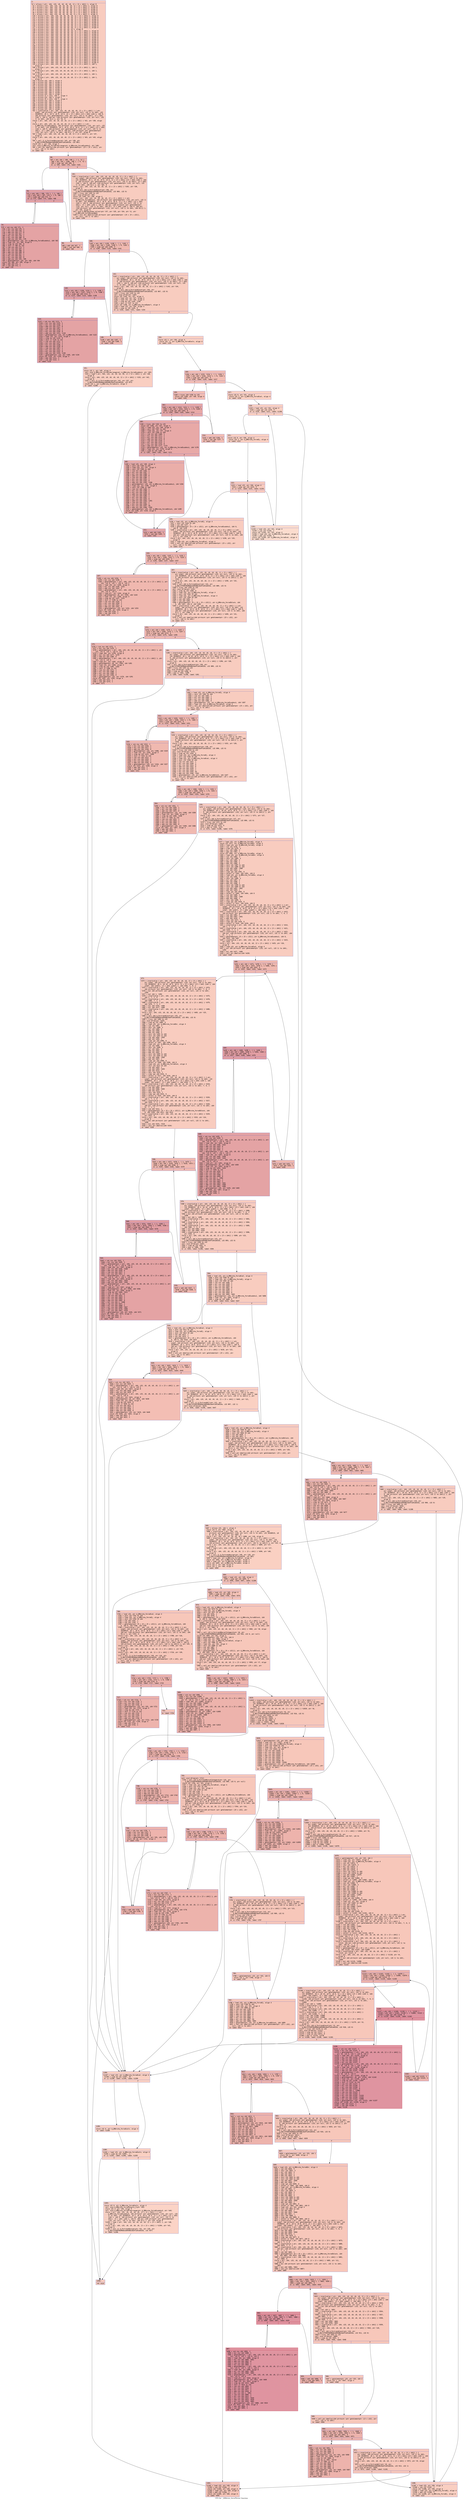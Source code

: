 digraph "CFG for '_QMbrute_forcePbrute' function" {
	label="CFG for '_QMbrute_forcePbrute' function";

	Node0x55bb5fcabd50 [shape=record,color="#3d50c3ff", style=filled, fillcolor="#f08b6e70" fontname="Courier",label="{2:\l|  %3 = alloca \{ ptr, i64, i32, i8, i8, i8, i8, [2 x [3 x i64]] \}, align 8\l  %4 = alloca \{ ptr, i64, i32, i8, i8, i8, i8, [2 x [3 x i64]] \}, align 8\l  %5 = alloca \{ ptr, i64, i32, i8, i8, i8, i8, [1 x [3 x i64]] \}, align 8\l  %6 = alloca \{ ptr, i64, i32, i8, i8, i8, i8, [1 x [3 x i64]] \}, align 8\l  %7 = alloca \{ ptr, i64, i32, i8, i8, i8, i8, [1 x [3 x i64]] \}, align 8\l  %8 = alloca \{ ptr, i64, i32, i8, i8, i8, i8, [1 x [3 x i64]] \}, align 8\l  %9 = alloca \{ ptr, i64, i32, i8, i8, i8, i8, [1 x [3 x i64]] \}, align 8\l  %10 = alloca \{ ptr, i64, i32, i8, i8, i8, i8, [2 x [3 x i64]] \}, align 8\l  %11 = alloca \{ ptr, i64, i32, i8, i8, i8, i8, [2 x [3 x i64]] \}, align 8\l  %12 = alloca \{ ptr, i64, i32, i8, i8, i8, i8, [1 x [3 x i64]] \}, align 8\l  %13 = alloca \{ ptr, i64, i32, i8, i8, i8, i8, [1 x [3 x i64]] \}, align 8\l  %14 = alloca \{ ptr, i64, i32, i8, i8, i8, i8, [1 x [3 x i64]] \}, align 8\l  %15 = alloca \{ ptr, i64, i32, i8, i8, i8, i8, [1 x [3 x i64]] \}, align 8\l  %16 = alloca \{ ptr, i64, i32, i8, i8, i8, i8, [1 x [3 x i64]] \}, align 8\l  %17 = alloca \{ ptr, i64, i32, i8, i8, i8, i8, [1 x [3 x i64]] \}, align 8\l  %18 = alloca \{ ptr, i64, i32, i8, i8, i8, i8 \}, align 8\l  %19 = alloca \{ ptr, i64, i32, i8, i8, i8, i8, [1 x [3 x i64]] \}, align 8\l  %20 = alloca \{ ptr, i64, i32, i8, i8, i8, i8, [1 x [3 x i64]] \}, align 8\l  %21 = alloca \{ ptr, i64, i32, i8, i8, i8, i8, [1 x [3 x i64]] \}, align 8\l  %22 = alloca \{ ptr, i64, i32, i8, i8, i8, i8, [1 x [3 x i64]] \}, align 8\l  %23 = alloca \{ ptr, i64, i32, i8, i8, i8, i8, [2 x [3 x i64]] \}, align 8\l  %24 = alloca \{ ptr, i64, i32, i8, i8, i8, i8, [2 x [3 x i64]] \}, align 8\l  %25 = alloca \{ ptr, i64, i32, i8, i8, i8, i8, [2 x [3 x i64]] \}, align 8\l  %26 = alloca \{ ptr, i64, i32, i8, i8, i8, i8, [2 x [3 x i64]] \}, align 8\l  %27 = alloca \{ ptr, i64, i32, i8, i8, i8, i8, [1 x [3 x i64]] \}, align 8\l  %28 = alloca \{ ptr, i64, i32, i8, i8, i8, i8, [1 x [3 x i64]] \}, align 8\l  %29 = alloca \{ ptr, i64, i32, i8, i8, i8, i8, [2 x [3 x i64]] \}, align 8\l  %30 = alloca \{ ptr, i64, i32, i8, i8, i8, i8, [1 x [3 x i64]] \}, align 8\l  %31 = alloca \{ ptr, i64, i32, i8, i8, i8, i8, [1 x [3 x i64]] \}, align 8\l  %32 = alloca \{ ptr, i64, i32, i8, i8, i8, i8, [1 x [3 x i64]] \}, align 8\l  %33 = alloca \{ ptr, i64, i32, i8, i8, i8, i8, [1 x [3 x i64]] \}, align 8\l  %34 = alloca \{ ptr, i64, i32, i8, i8, i8, i8, [2 x [3 x i64]] \}, align 8\l  %35 = alloca \{ ptr, i64, i32, i8, i8, i8, i8, [3 x [3 x i64]] \}, align 8\l  %36 = alloca \{ ptr, i64, i32, i8, i8, i8, i8, [2 x [3 x i64]] \}, align 8\l  %37 = alloca \{ ptr, i64, i32, i8, i8, i8, i8, [2 x [3 x i64]] \}, align 8\l  %38 = alloca \{ ptr, i64, i32, i8, i8, i8, i8, [2 x [3 x i64]] \}, align 8\l  %39 = alloca \{ ptr, i64, i32, i8, i8, i8, i8, [1 x [3 x i64]] \}, i64 1,\l... align 8\l  %40 = alloca \{ ptr, i64, i32, i8, i8, i8, i8, [1 x [3 x i64]] \}, i64 1,\l... align 8\l  %41 = alloca \{ ptr, i64, i32, i8, i8, i8, i8, [2 x [3 x i64]] \}, i64 1,\l... align 8\l  %42 = alloca \{ ptr, i64, i32, i8, i8, i8, i8, [2 x [3 x i64]] \}, i64 1,\l... align 8\l  %43 = alloca \{ ptr, i64, i32, i8, i8, i8, i8, [2 x [3 x i64]] \}, i64 1,\l... align 8\l  %44 = alloca i32, i64 1, align 4\l  %45 = alloca i32, i64 1, align 4\l  %46 = alloca i32, i64 1, align 4\l  %47 = alloca i32, i64 1, align 4\l  %48 = alloca i32, i64 1, align 4\l  %49 = alloca i32, i64 1, align 4\l  %50 = alloca i32, i64 1, align 4\l  %51 = alloca i32, i64 1, align 4\l  %52 = alloca i32, i64 1, align 4\l  %53 = alloca [3 x i32], i64 1, align 4\l  %54 = alloca i32, i64 1, align 4\l  %55 = alloca [9 x i32], i64 1, align 4\l  %56 = alloca i32, i64 1, align 4\l  %57 = alloca i32, i64 1, align 4\l  %58 = alloca i32, i64 1, align 4\l  %59 = alloca i32, i64 1, align 4\l  %60 = alloca i32, i64 1, align 4\l  %61 = alloca i32, i64 1, align 4\l  %62 = insertvalue \{ ptr, i64, i32, i8, i8, i8, i8, [2 x [3 x i64]] \} \{ ptr\l... undef, i64 ptrtoint (ptr getelementptr (i32, ptr null, i32 1) to i64), i32\l... 20180515, i8 2, i8 9, i8 0, i8 0, [2 x [3 x i64]] [[3 x i64] [i64 1, i64 9,\l... i64 ptrtoint (ptr getelementptr (i32, ptr null, i32 1) to i64)], [3 x i64]\l... [i64 1, i64 9, i64 mul (i64 ptrtoint (ptr getelementptr (i32, ptr null, i32\l... 1) to i64), i64 9)]] \}, ptr %0, 0\l  store \{ ptr, i64, i32, i8, i8, i8, i8, [2 x [3 x i64]] \} %62, ptr %38, align\l... 8\l  store \{ ptr, i64, i32, i8, i8, i8, i8, [2 x [3 x i64]] \} \{ ptr\l... @_QMbrute_forceEsudoku1, i64 ptrtoint (ptr getelementptr (i32, ptr null, i32\l... 1) to i64), i32 20180515, i8 2, i8 9, i8 0, i8 0, [2 x [3 x i64]] [[3 x i64]\l... [i64 1, i64 9, i64 ptrtoint (ptr getelementptr (i32, ptr null, i32 1) to\l... i64)], [3 x i64] [i64 1, i64 9, i64 mul (i64 ptrtoint (ptr getelementptr\l... (i32, ptr null, i32 1) to i64), i64 9)]] \}, ptr %37, align 8\l  %63 = load \{ ptr, i64, i32, i8, i8, i8, i8, [2 x [3 x i64]] \}, ptr %37,\l... align 8\l  store \{ ptr, i64, i32, i8, i8, i8, i8, [2 x [3 x i64]] \} %63, ptr %43, align\l... 8\l  %64 = call \{\} @_FortranAAssign(ptr %43, ptr %38, ptr\l... @_QQclXf509f8d48db1b89486c6e4f1d51e632e, i32 861)\l  store i32 1, ptr %46, align 4\l  call void @_QMbrute_forcePrearrange(ptr @_QMbrute_forceEsudoku1, ptr %46)\l  %65 = call ptr @malloc(i64 ptrtoint (ptr getelementptr ([9 x [9 x i32]], ptr\l... null, i32 1) to i64))\l  br label %66\l}"];
	Node0x55bb5fcabd50 -> Node0x55bb5fcaeea0[tooltip="2 -> 66\nProbability 100.00%" ];
	Node0x55bb5fcaeea0 [shape=record,color="#3d50c3ff", style=filled, fillcolor="#de614d70" fontname="Courier",label="{66:\l|  %67 = phi i64 [ %99, %98 ], [ 1, %2 ]\l  %68 = phi i64 [ %100, %98 ], [ 9, %2 ]\l  %69 = icmp sgt i64 %68, 0\l  br i1 %69, label %70, label %101\l|{<s0>T|<s1>F}}"];
	Node0x55bb5fcaeea0:s0 -> Node0x55bb5fcaf220[tooltip="66 -> 70\nProbability 96.88%" ];
	Node0x55bb5fcaeea0:s1 -> Node0x55bb5fcaf270[tooltip="66 -> 101\nProbability 3.12%" ];
	Node0x55bb5fcaf220 [shape=record,color="#3d50c3ff", style=filled, fillcolor="#c32e3170" fontname="Courier",label="{70:\l|  %71 = phi i64 [ %96, %74 ], [ 1, %66 ]\l  %72 = phi i64 [ %97, %74 ], [ 9, %66 ]\l  %73 = icmp sgt i64 %72, 0\l  br i1 %73, label %74, label %98\l|{<s0>T|<s1>F}}"];
	Node0x55bb5fcaf220:s0 -> Node0x55bb5fcaf3a0[tooltip="70 -> 74\nProbability 96.88%" ];
	Node0x55bb5fcaf220:s1 -> Node0x55bb5fcaef90[tooltip="70 -> 98\nProbability 3.12%" ];
	Node0x55bb5fcaf3a0 [shape=record,color="#3d50c3ff", style=filled, fillcolor="#c32e3170" fontname="Courier",label="{74:\l|  %75 = sub nsw i64 %71, 1\l  %76 = mul nsw i64 %75, 1\l  %77 = mul nsw i64 %76, 1\l  %78 = add nsw i64 %77, 0\l  %79 = sub nsw i64 %67, 1\l  %80 = mul nsw i64 %79, 1\l  %81 = mul nsw i64 %80, 9\l  %82 = add nsw i64 %81, %78\l  %83 = getelementptr i32, ptr @_QMbrute_forceEsudoku1, i64 %82\l  %84 = load i32, ptr %83, align 4\l  %85 = icmp ne i32 %84, 0\l  %86 = zext i1 %85 to i32\l  %87 = sub nsw i64 %71, 1\l  %88 = mul nsw i64 %87, 1\l  %89 = mul nsw i64 %88, 1\l  %90 = add nsw i64 %89, 0\l  %91 = sub nsw i64 %67, 1\l  %92 = mul nsw i64 %91, 1\l  %93 = mul nsw i64 %92, 9\l  %94 = add nsw i64 %93, %90\l  %95 = getelementptr i32, ptr %65, i64 %94\l  store i32 %86, ptr %95, align 4\l  %96 = add i64 %71, 1\l  %97 = sub i64 %72, 1\l  br label %70\l}"];
	Node0x55bb5fcaf3a0 -> Node0x55bb5fcaf220[tooltip="74 -> 70\nProbability 100.00%" ];
	Node0x55bb5fcaef90 [shape=record,color="#3d50c3ff", style=filled, fillcolor="#de614d70" fontname="Courier",label="{98:\l|  %99 = add i64 %67, 1\l  %100 = sub i64 %68, 1\l  br label %66\l}"];
	Node0x55bb5fcaef90 -> Node0x55bb5fcaeea0[tooltip="98 -> 66\nProbability 100.00%" ];
	Node0x55bb5fcaf270 [shape=record,color="#3d50c3ff", style=filled, fillcolor="#f08b6e70" fontname="Courier",label="{101:\l|  %102 = insertvalue \{ ptr, i64, i32, i8, i8, i8, i8, [2 x [3 x i64]] \} \{\l... ptr undef, i64 ptrtoint (ptr getelementptr (i32, ptr null, i32 1) to i64),\l... i32 20180515, i8 2, i8 14, i8 0, i8 0, [2 x [3 x i64]] [[3 x i64] [i64 1, i64\l... 9, i64 ptrtoint (ptr getelementptr (i32, ptr null, i32 1) to i64)], [3 x i64]\l... [i64 1, i64 9, i64 mul (i64 ptrtoint (ptr getelementptr (i32, ptr null, i32\l... 1) to i64), i64 9)]] \}, ptr %65, 0\l  store \{ ptr, i64, i32, i8, i8, i8, i8, [2 x [3 x i64]] \} %102, ptr %36,\l... align 8\l  %103 = call i64 @_FortranACount(ptr %36, ptr\l... @_QQclXf509f8d48db1b89486c6e4f1d51e632e, i32 865, i32 0)\l  %104 = trunc i64 %103 to i32\l  call void @free(ptr %65)\l  store i32 %104, ptr %58, align 4\l  store \{ ptr, i64, i32, i8, i8, i8, i8, [3 x [3 x i64]] \} \{ ptr\l... @_QMbrute_forceEblock, i64 ptrtoint (ptr getelementptr (i32, ptr null, i32 1)\l... to i64), i32 20180515, i8 3, i8 9, i8 0, i8 0, [3 x [3 x i64]] [[3 x i64]\l... [i64 1, i64 9, i64 ptrtoint (ptr getelementptr (i32, ptr null, i32 1) to\l... i64)], [3 x i64] [i64 1, i64 9, i64 mul (i64 ptrtoint (ptr getelementptr\l... (i32, ptr null, i32 1) to i64), i64 9)], [3 x i64] [i64 1, i64 9, i64 mul\l... (i64 ptrtoint (ptr getelementptr (i32, ptr null, i32 1) to i64), i64 81)]] \},\l... ptr %35, align 8\l  call void @_QMlogicPnew_solver(ptr %37, ptr %35, ptr %54, ptr %1, ptr\l... @_QMbrute_forceEchanged)\l  %105 = call ptr @malloc(i64 ptrtoint (ptr getelementptr ([9 x [9 x i32]],\l... ptr null, i32 1) to i64))\l  br label %106\l}"];
	Node0x55bb5fcaf270 -> Node0x55bb5fcb1a20[tooltip="101 -> 106\nProbability 100.00%" ];
	Node0x55bb5fcb1a20 [shape=record,color="#3d50c3ff", style=filled, fillcolor="#de614d70" fontname="Courier",label="{106:\l|  %107 = phi i64 [ %139, %138 ], [ 1, %101 ]\l  %108 = phi i64 [ %140, %138 ], [ 9, %101 ]\l  %109 = icmp sgt i64 %108, 0\l  br i1 %109, label %110, label %141\l|{<s0>T|<s1>F}}"];
	Node0x55bb5fcb1a20:s0 -> Node0x55bb5fcb1d40[tooltip="106 -> 110\nProbability 96.88%" ];
	Node0x55bb5fcb1a20:s1 -> Node0x55bb5fcb1d90[tooltip="106 -> 141\nProbability 3.12%" ];
	Node0x55bb5fcb1d40 [shape=record,color="#3d50c3ff", style=filled, fillcolor="#c32e3170" fontname="Courier",label="{110:\l|  %111 = phi i64 [ %136, %114 ], [ 1, %106 ]\l  %112 = phi i64 [ %137, %114 ], [ 9, %106 ]\l  %113 = icmp sgt i64 %112, 0\l  br i1 %113, label %114, label %138\l|{<s0>T|<s1>F}}"];
	Node0x55bb5fcb1d40:s0 -> Node0x55bb5fcb1e90[tooltip="110 -> 114\nProbability 96.88%" ];
	Node0x55bb5fcb1d40:s1 -> Node0x55bb5fcb1ae0[tooltip="110 -> 138\nProbability 3.12%" ];
	Node0x55bb5fcb1e90 [shape=record,color="#3d50c3ff", style=filled, fillcolor="#c32e3170" fontname="Courier",label="{114:\l|  %115 = sub nsw i64 %111, 1\l  %116 = mul nsw i64 %115, 1\l  %117 = mul nsw i64 %116, 1\l  %118 = add nsw i64 %117, 0\l  %119 = sub nsw i64 %107, 1\l  %120 = mul nsw i64 %119, 1\l  %121 = mul nsw i64 %120, 9\l  %122 = add nsw i64 %121, %118\l  %123 = getelementptr i32, ptr @_QMbrute_forceEsudoku1, i64 %122\l  %124 = load i32, ptr %123, align 4\l  %125 = icmp ne i32 %124, 0\l  %126 = zext i1 %125 to i32\l  %127 = sub nsw i64 %111, 1\l  %128 = mul nsw i64 %127, 1\l  %129 = mul nsw i64 %128, 1\l  %130 = add nsw i64 %129, 0\l  %131 = sub nsw i64 %107, 1\l  %132 = mul nsw i64 %131, 1\l  %133 = mul nsw i64 %132, 9\l  %134 = add nsw i64 %133, %130\l  %135 = getelementptr i32, ptr %105, i64 %134\l  store i32 %126, ptr %135, align 4\l  %136 = add i64 %111, 1\l  %137 = sub i64 %112, 1\l  br label %110\l}"];
	Node0x55bb5fcb1e90 -> Node0x55bb5fcb1d40[tooltip="114 -> 110\nProbability 100.00%" ];
	Node0x55bb5fcb1ae0 [shape=record,color="#3d50c3ff", style=filled, fillcolor="#de614d70" fontname="Courier",label="{138:\l|  %139 = add i64 %107, 1\l  %140 = sub i64 %108, 1\l  br label %106\l}"];
	Node0x55bb5fcb1ae0 -> Node0x55bb5fcb1a20[tooltip="138 -> 106\nProbability 100.00%" ];
	Node0x55bb5fcb1d90 [shape=record,color="#3d50c3ff", style=filled, fillcolor="#f08b6e70" fontname="Courier",label="{141:\l|  %142 = insertvalue \{ ptr, i64, i32, i8, i8, i8, i8, [2 x [3 x i64]] \} \{\l... ptr undef, i64 ptrtoint (ptr getelementptr (i32, ptr null, i32 1) to i64),\l... i32 20180515, i8 2, i8 14, i8 0, i8 0, [2 x [3 x i64]] [[3 x i64] [i64 1, i64\l... 9, i64 ptrtoint (ptr getelementptr (i32, ptr null, i32 1) to i64)], [3 x i64]\l... [i64 1, i64 9, i64 mul (i64 ptrtoint (ptr getelementptr (i32, ptr null, i32\l... 1) to i64), i64 9)]] \}, ptr %105, 0\l  store \{ ptr, i64, i32, i8, i8, i8, i8, [2 x [3 x i64]] \} %142, ptr %34,\l... align 8\l  %143 = call i64 @_FortranACount(ptr %34, ptr\l... @_QQclXf509f8d48db1b89486c6e4f1d51e632e, i32 867, i32 0)\l  %144 = trunc i64 %143 to i32\l  call void @free(ptr %105)\l  store i32 %144, ptr %57, align 4\l  %145 = load i32, ptr %57, align 4\l  %146 = load i32, ptr %58, align 4\l  %147 = icmp eq i32 %145, %146\l  %148 = zext i1 %147 to i32\l  store i32 %148, ptr @_QMbrute_forceEpearl, align 4\l  %149 = load i32, ptr %54, align 4\l  %150 = icmp ne i32 %149, 0\l  br i1 %150, label %151, label %154\l|{<s0>T|<s1>F}}"];
	Node0x55bb5fcb1d90:s0 -> Node0x55bb5fcb39d0[tooltip="141 -> 151\nProbability 62.50%" ];
	Node0x55bb5fcb1d90:s1 -> Node0x55bb5fcb3a20[tooltip="141 -> 154\nProbability 37.50%" ];
	Node0x55bb5fcb39d0 [shape=record,color="#3d50c3ff", style=filled, fillcolor="#f2907270" fontname="Courier",label="{151:\l|  store i32 2, ptr %45, align 4\l  call void @_QMbrute_forcePrearrange(ptr @_QMbrute_forceEsudoku1, ptr %45)\l  %152 = load \{ ptr, i64, i32, i8, i8, i8, i8, [2 x [3 x i64]] \}, ptr %38,\l... align 8\l  store \{ ptr, i64, i32, i8, i8, i8, i8, [2 x [3 x i64]] \} %152, ptr %42,\l... align 8\l  %153 = call \{\} @_FortranAAssign(ptr %42, ptr %37, ptr\l... @_QQclXf509f8d48db1b89486c6e4f1d51e632e, i32 873)\l  store i32 1, ptr @_QMbrute_forceEsoln, align 4\l  br label %1206\l}"];
	Node0x55bb5fcb39d0 -> Node0x55bb5fcb3fe0[tooltip="151 -> 1206\nProbability 100.00%" ];
	Node0x55bb5fcb3a20 [shape=record,color="#3d50c3ff", style=filled, fillcolor="#f3947570" fontname="Courier",label="{154:\l|  store i32 1, ptr %56, align 4\l  store i32 -1, ptr @_QMbrute_forceEsoln, align 4\l  br label %155\l}"];
	Node0x55bb5fcb3a20 -> Node0x55bb5fcb41e0[tooltip="154 -> 155\nProbability 100.00%" ];
	Node0x55bb5fcb41e0 [shape=record,color="#3d50c3ff", style=filled, fillcolor="#e36c5570" fontname="Courier",label="{155:\l|  %156 = phi i64 [ %215, %214 ], [ 1, %154 ]\l  %157 = phi i64 [ %216, %214 ], [ 9, %154 ]\l  %158 = icmp sgt i64 %157, 0\l  br i1 %158, label %159, label %217\l|{<s0>T|<s1>F}}"];
	Node0x55bb5fcb41e0:s0 -> Node0x55bb5fcb4500[tooltip="155 -> 159\nProbability 96.88%" ];
	Node0x55bb5fcb41e0:s1 -> Node0x55bb5fcb4550[tooltip="155 -> 217\nProbability 3.12%" ];
	Node0x55bb5fcb4500 [shape=record,color="#3d50c3ff", style=filled, fillcolor="#e36c5570" fontname="Courier",label="{159:\l|  %160 = trunc i64 %156 to i32\l  store i32 %160, ptr %48, align 4\l  br label %161\l}"];
	Node0x55bb5fcb4500 -> Node0x55bb5fcb4760[tooltip="159 -> 161\nProbability 100.00%" ];
	Node0x55bb5fcb4760 [shape=record,color="#3d50c3ff", style=filled, fillcolor="#ca3b3770" fontname="Courier",label="{161:\l|  %162 = phi i64 [ %212, %211 ], [ 1, %159 ]\l  %163 = phi i64 [ %213, %211 ], [ 9, %159 ]\l  %164 = icmp sgt i64 %163, 0\l  br i1 %164, label %165, label %214\l|{<s0>T|<s1>F}}"];
	Node0x55bb5fcb4760:s0 -> Node0x55bb5fcb4ab0[tooltip="161 -> 165\nProbability 96.88%" ];
	Node0x55bb5fcb4760:s1 -> Node0x55bb5fcb42a0[tooltip="161 -> 214\nProbability 3.12%" ];
	Node0x55bb5fcb4ab0 [shape=record,color="#3d50c3ff", style=filled, fillcolor="#ca3b3770" fontname="Courier",label="{165:\l|  %166 = trunc i64 %162 to i32\l  store i32 %166, ptr %47, align 4\l  %167 = load i32, ptr %48, align 4\l  %168 = sext i32 %167 to i64\l  %169 = load i32, ptr %47, align 4\l  %170 = sext i32 %169 to i64\l  %171 = sub nsw i64 %168, 1\l  %172 = mul nsw i64 %171, 1\l  %173 = mul nsw i64 %172, 1\l  %174 = add nsw i64 %173, 0\l  %175 = sub nsw i64 %170, 1\l  %176 = mul nsw i64 %175, 1\l  %177 = mul nsw i64 %176, 9\l  %178 = add nsw i64 %177, %174\l  %179 = getelementptr i32, ptr @_QMbrute_forceEsudoku1, i64 %178\l  %180 = load i32, ptr %179, align 4\l  %181 = icmp ne i32 %180, 0\l  br i1 %181, label %182, label %211\l|{<s0>T|<s1>F}}"];
	Node0x55bb5fcb4ab0:s0 -> Node0x55bb5fcb5530[tooltip="165 -> 182\nProbability 62.50%" ];
	Node0x55bb5fcb4ab0:s1 -> Node0x55bb5fcb4820[tooltip="165 -> 211\nProbability 37.50%" ];
	Node0x55bb5fcb5530 [shape=record,color="#3d50c3ff", style=filled, fillcolor="#d0473d70" fontname="Courier",label="{182:\l|  %183 = load i32, ptr %48, align 4\l  %184 = sext i32 %183 to i64\l  %185 = load i32, ptr %47, align 4\l  %186 = sext i32 %185 to i64\l  %187 = sub nsw i64 %184, 1\l  %188 = mul nsw i64 %187, 1\l  %189 = mul nsw i64 %188, 1\l  %190 = add nsw i64 %189, 0\l  %191 = sub nsw i64 %186, 1\l  %192 = mul nsw i64 %191, 1\l  %193 = mul nsw i64 %192, 9\l  %194 = add nsw i64 %193, %190\l  %195 = getelementptr i32, ptr @_QMbrute_forceEsudoku1, i64 %194\l  %196 = load i32, ptr %195, align 4\l  %197 = sext i32 %196 to i64\l  %198 = sub nsw i64 %184, 1\l  %199 = mul nsw i64 %198, 1\l  %200 = mul nsw i64 %199, 1\l  %201 = add nsw i64 %200, 0\l  %202 = sub nsw i64 %186, 1\l  %203 = mul nsw i64 %202, 1\l  %204 = mul nsw i64 %203, 9\l  %205 = add nsw i64 %204, %201\l  %206 = sub nsw i64 %197, 1\l  %207 = mul nsw i64 %206, 1\l  %208 = mul nsw i64 %207, 81\l  %209 = add nsw i64 %208, %205\l  %210 = getelementptr i32, ptr @_QMbrute_forceEblock, i64 %209\l  store i32 %196, ptr %210, align 4\l  br label %211\l}"];
	Node0x55bb5fcb5530 -> Node0x55bb5fcb4820[tooltip="182 -> 211\nProbability 100.00%" ];
	Node0x55bb5fcb4820 [shape=record,color="#3d50c3ff", style=filled, fillcolor="#ca3b3770" fontname="Courier",label="{211:\l|  %212 = add i64 %162, 1\l  %213 = sub i64 %163, 1\l  br label %161\l}"];
	Node0x55bb5fcb4820 -> Node0x55bb5fcb4760[tooltip="211 -> 161\nProbability 100.00%" ];
	Node0x55bb5fcb42a0 [shape=record,color="#3d50c3ff", style=filled, fillcolor="#e36c5570" fontname="Courier",label="{214:\l|  %215 = add i64 %156, 1\l  %216 = sub i64 %157, 1\l  br label %155\l}"];
	Node0x55bb5fcb42a0 -> Node0x55bb5fcb41e0[tooltip="214 -> 155\nProbability 100.00%" ];
	Node0x55bb5fcb4550 [shape=record,color="#3d50c3ff", style=filled, fillcolor="#f3947570" fontname="Courier",label="{217:\l|  store i32 9, ptr %51, align 4\l  store i32 1, ptr @_QMbrute_forceEval, align 4\l  br label %218\l}"];
	Node0x55bb5fcb4550 -> Node0x55bb5fcb7af0[tooltip="217 -> 218\nProbability 100.00%" ];
	Node0x55bb5fcb7af0 [shape=record,color="#3d50c3ff", style=filled, fillcolor="#f3947570" fontname="Courier",label="{218:\l|  %219 = load i32, ptr %51, align 4\l  %220 = icmp sgt i32 %219, 0\l  br i1 %220, label %221, label %1196\l|{<s0>T|<s1>F}}"];
	Node0x55bb5fcb7af0:s0 -> Node0x55bb5fcb7cc0[tooltip="218 -> 221\nProbability 96.88%" ];
	Node0x55bb5fcb7af0:s1 -> Node0x55bb5fcb7d10[tooltip="218 -> 1196\nProbability 3.12%" ];
	Node0x55bb5fcb7cc0 [shape=record,color="#3d50c3ff", style=filled, fillcolor="#f3947570" fontname="Courier",label="{221:\l|  store i32 9, ptr %50, align 4\l  store i32 1, ptr @_QMbrute_forceEj, align 4\l  br label %222\l}"];
	Node0x55bb5fcb7cc0 -> Node0x55bb5fcb7f50[tooltip="221 -> 222\nProbability 100.00%" ];
	Node0x55bb5fcb7f50 [shape=record,color="#3d50c3ff", style=filled, fillcolor="#ef886b70" fontname="Courier",label="{222:\l|  %223 = load i32, ptr %50, align 4\l  %224 = icmp sgt i32 %223, 0\l  br i1 %224, label %225, label %1191\l|{<s0>T|<s1>F}}"];
	Node0x55bb5fcb7f50:s0 -> Node0x55bb5fcb8120[tooltip="222 -> 225\nProbability 96.88%" ];
	Node0x55bb5fcb7f50:s1 -> Node0x55bb5fcb8170[tooltip="222 -> 1191\nProbability 3.12%" ];
	Node0x55bb5fcb8120 [shape=record,color="#3d50c3ff", style=filled, fillcolor="#f08b6e70" fontname="Courier",label="{225:\l|  %226 = load i32, ptr @_QMbrute_forceEj, align 4\l  %227 = sext i32 %226 to i64\l  %228 = sub i64 %227, 1\l  %229 = getelementptr [9 x [9 x i32]], ptr @_QMbrute_forceEsudoku1, i64 0,\l... i64 0, i64 %228\l  %230 = insertvalue \{ ptr, i64, i32, i8, i8, i8, i8, [1 x [3 x i64]] \} \{ ptr\l... undef, i64 ptrtoint (ptr getelementptr (i32, ptr null, i32 1) to i64), i32\l... 20180515, i8 1, i8 9, i8 0, i8 0, [1 x [3 x i64]] [[3 x i64] [i64 1, i64 9,\l... i64 mul (i64 ptrtoint (ptr getelementptr (i32, ptr null, i32 1) to i64), i64\l... 9)]] \}, ptr %229, 0\l  store \{ ptr, i64, i32, i8, i8, i8, i8, [1 x [3 x i64]] \} %230, ptr %33,\l... align 8\l  %231 = load i32, ptr @_QMbrute_forceEval, align 4\l  %232 = call ptr @malloc(i64 ptrtoint (ptr getelementptr ([9 x i32], ptr\l... null, i32 1) to i64))\l  br label %233\l}"];
	Node0x55bb5fcb8120 -> Node0x55bb5fcb87d0[tooltip="225 -> 233\nProbability 100.00%" ];
	Node0x55bb5fcb87d0 [shape=record,color="#3d50c3ff", style=filled, fillcolor="#dc5d4a70" fontname="Courier",label="{233:\l|  %234 = phi i64 [ %255, %237 ], [ 1, %225 ]\l  %235 = phi i64 [ %256, %237 ], [ 9, %225 ]\l  %236 = icmp sgt i64 %235, 0\l  br i1 %236, label %237, label %257\l|{<s0>T|<s1>F}}"];
	Node0x55bb5fcb87d0:s0 -> Node0x55bb5fcb8890[tooltip="233 -> 237\nProbability 96.88%" ];
	Node0x55bb5fcb87d0:s1 -> Node0x55bb5fcb8af0[tooltip="233 -> 257\nProbability 3.12%" ];
	Node0x55bb5fcb8890 [shape=record,color="#3d50c3ff", style=filled, fillcolor="#dc5d4a70" fontname="Courier",label="{237:\l|  %238 = sub nsw i64 %234, 1\l  %239 = mul nsw i64 %238, 1\l  %240 = getelementptr \{ ptr, i64, i32, i8, i8, i8, i8, [1 x [3 x i64]] \}, ptr\l... %33, i32 0, i32 7, i32 0, i32 2\l  %241 = load i64, ptr %240, align 8\l  %242 = mul nsw i64 %239, %241\l  %243 = add nsw i64 %242, 0\l  %244 = getelementptr \{ ptr, i64, i32, i8, i8, i8, i8, [1 x [3 x i64]] \}, ptr\l... %33, i32 0, i32 0\l  %245 = load ptr, ptr %244, align 8\l  %246 = getelementptr i8, ptr %245, i64 %243\l  %247 = load i32, ptr %246, align 4\l  %248 = icmp eq i32 %247, %231\l  %249 = zext i1 %248 to i32\l  %250 = sub nsw i64 %234, 1\l  %251 = mul nsw i64 %250, 1\l  %252 = mul nsw i64 %251, 1\l  %253 = add nsw i64 %252, 0\l  %254 = getelementptr i32, ptr %232, i64 %253\l  store i32 %249, ptr %254, align 4\l  %255 = add i64 %234, 1\l  %256 = sub i64 %235, 1\l  br label %233\l}"];
	Node0x55bb5fcb8890 -> Node0x55bb5fcb87d0[tooltip="237 -> 233\nProbability 100.00%" ];
	Node0x55bb5fcb8af0 [shape=record,color="#3d50c3ff", style=filled, fillcolor="#f08b6e70" fontname="Courier",label="{257:\l|  %258 = insertvalue \{ ptr, i64, i32, i8, i8, i8, i8, [1 x [3 x i64]] \} \{\l... ptr undef, i64 ptrtoint (ptr getelementptr (i32, ptr null, i32 1) to i64),\l... i32 20180515, i8 1, i8 14, i8 0, i8 0, [1 x [3 x i64]] [[3 x i64] [i64 1, i64\l... 9, i64 ptrtoint (ptr getelementptr (i32, ptr null, i32 1) to i64)]] \}, ptr\l... %232, 0\l  store \{ ptr, i64, i32, i8, i8, i8, i8, [1 x [3 x i64]] \} %258, ptr %32,\l... align 8\l  %259 = call i64 @_FortranACount(ptr %32, ptr\l... @_QQclXf509f8d48db1b89486c6e4f1d51e632e, i32 889, i32 0)\l  %260 = trunc i64 %259 to i32\l  call void @free(ptr %232)\l  %261 = icmp eq i32 %260, 0\l  %262 = load i32, ptr @_QMbrute_forceEj, align 4\l  %263 = sext i32 %262 to i64\l  %264 = load i32, ptr @_QMbrute_forceEval, align 4\l  %265 = sext i32 %264 to i64\l  %266 = sub i64 %263, 1\l  %267 = sub i64 %265, 1\l  %268 = getelementptr [9 x [9 x [9 x i32]]], ptr @_QMbrute_forceEblock, i64\l... 0, i64 %267, i64 0, i64 %266\l  %269 = insertvalue \{ ptr, i64, i32, i8, i8, i8, i8, [1 x [3 x i64]] \} \{ ptr\l... undef, i64 ptrtoint (ptr getelementptr (i32, ptr null, i32 1) to i64), i32\l... 20180515, i8 1, i8 9, i8 0, i8 0, [1 x [3 x i64]] [[3 x i64] [i64 1, i64 9,\l... i64 mul (i64 ptrtoint (ptr getelementptr (i32, ptr null, i32 1) to i64), i64\l... 9)]] \}, ptr %268, 0\l  store \{ ptr, i64, i32, i8, i8, i8, i8, [1 x [3 x i64]] \} %269, ptr %31,\l... align 8\l  %270 = call ptr @malloc(i64 ptrtoint (ptr getelementptr ([9 x i32], ptr\l... null, i32 1) to i64))\l  br label %271\l}"];
	Node0x55bb5fcb8af0 -> Node0x55bb5fcba410[tooltip="257 -> 271\nProbability 100.00%" ];
	Node0x55bb5fcba410 [shape=record,color="#3d50c3ff", style=filled, fillcolor="#dc5d4a70" fontname="Courier",label="{271:\l|  %272 = phi i64 [ %293, %275 ], [ 1, %257 ]\l  %273 = phi i64 [ %294, %275 ], [ 9, %257 ]\l  %274 = icmp sgt i64 %273, 0\l  br i1 %274, label %275, label %295\l|{<s0>T|<s1>F}}"];
	Node0x55bb5fcba410:s0 -> Node0x55bb5fcba4d0[tooltip="271 -> 275\nProbability 96.88%" ];
	Node0x55bb5fcba410:s1 -> Node0x55bb5fcba730[tooltip="271 -> 295\nProbability 3.12%" ];
	Node0x55bb5fcba4d0 [shape=record,color="#3d50c3ff", style=filled, fillcolor="#dc5d4a70" fontname="Courier",label="{275:\l|  %276 = sub nsw i64 %272, 1\l  %277 = mul nsw i64 %276, 1\l  %278 = getelementptr \{ ptr, i64, i32, i8, i8, i8, i8, [1 x [3 x i64]] \}, ptr\l... %31, i32 0, i32 7, i32 0, i32 2\l  %279 = load i64, ptr %278, align 8\l  %280 = mul nsw i64 %277, %279\l  %281 = add nsw i64 %280, 0\l  %282 = getelementptr \{ ptr, i64, i32, i8, i8, i8, i8, [1 x [3 x i64]] \}, ptr\l... %31, i32 0, i32 0\l  %283 = load ptr, ptr %282, align 8\l  %284 = getelementptr i8, ptr %283, i64 %281\l  %285 = load i32, ptr %284, align 4\l  %286 = icmp eq i32 %285, %264\l  %287 = zext i1 %286 to i32\l  %288 = sub nsw i64 %272, 1\l  %289 = mul nsw i64 %288, 1\l  %290 = mul nsw i64 %289, 1\l  %291 = add nsw i64 %290, 0\l  %292 = getelementptr i32, ptr %270, i64 %291\l  store i32 %287, ptr %292, align 4\l  %293 = add i64 %272, 1\l  %294 = sub i64 %273, 1\l  br label %271\l}"];
	Node0x55bb5fcba4d0 -> Node0x55bb5fcba410[tooltip="275 -> 271\nProbability 100.00%" ];
	Node0x55bb5fcba730 [shape=record,color="#3d50c3ff", style=filled, fillcolor="#f08b6e70" fontname="Courier",label="{295:\l|  %296 = insertvalue \{ ptr, i64, i32, i8, i8, i8, i8, [1 x [3 x i64]] \} \{\l... ptr undef, i64 ptrtoint (ptr getelementptr (i32, ptr null, i32 1) to i64),\l... i32 20180515, i8 1, i8 14, i8 0, i8 0, [1 x [3 x i64]] [[3 x i64] [i64 1, i64\l... 9, i64 ptrtoint (ptr getelementptr (i32, ptr null, i32 1) to i64)]] \}, ptr\l... %270, 0\l  store \{ ptr, i64, i32, i8, i8, i8, i8, [1 x [3 x i64]] \} %296, ptr %30,\l... align 8\l  %297 = call i64 @_FortranACount(ptr %30, ptr\l... @_QQclXf509f8d48db1b89486c6e4f1d51e632e, i32 889, i32 0)\l  %298 = trunc i64 %297 to i32\l  call void @free(ptr %270)\l  %299 = icmp eq i32 %298, 0\l  %300 = and i1 %261, %299\l  br i1 %300, label %1196, label %301\l|{<s0>T|<s1>F}}"];
	Node0x55bb5fcba730:s0 -> Node0x55bb5fcb7d10[tooltip="295 -> 1196\nProbability 3.12%" ];
	Node0x55bb5fcba730:s1 -> Node0x55bb5fcbb980[tooltip="295 -> 301\nProbability 96.88%" ];
	Node0x55bb5fcbb980 [shape=record,color="#3d50c3ff", style=filled, fillcolor="#f08b6e70" fontname="Courier",label="{301:\l|  %302 = load i32, ptr @_QMbrute_forceEj, align 4\l  %303 = sext i32 %302 to i64\l  %304 = sub nsw i64 %303, 1\l  %305 = mul nsw i64 %304, 1\l  %306 = mul nsw i64 %305, 9\l  %307 = add nsw i64 %306, 0\l  %308 = getelementptr i32, ptr @_QMbrute_forceEsudoku1, i64 %307\l  %309 = load i32, ptr @_QMbrute_forceEval, align 4\l  %310 = call ptr @malloc(i64 ptrtoint (ptr getelementptr ([9 x i32], ptr\l... null, i32 1) to i64))\l  br label %311\l}"];
	Node0x55bb5fcbb980 -> Node0x55bb5fcbbfc0[tooltip="301 -> 311\nProbability 100.00%" ];
	Node0x55bb5fcbbfc0 [shape=record,color="#3d50c3ff", style=filled, fillcolor="#dc5d4a70" fontname="Courier",label="{311:\l|  %312 = phi i64 [ %329, %315 ], [ 1, %301 ]\l  %313 = phi i64 [ %330, %315 ], [ 9, %301 ]\l  %314 = icmp sgt i64 %313, 0\l  br i1 %314, label %315, label %331\l|{<s0>T|<s1>F}}"];
	Node0x55bb5fcbbfc0:s0 -> Node0x55bb5fcbc080[tooltip="311 -> 315\nProbability 96.88%" ];
	Node0x55bb5fcbbfc0:s1 -> Node0x55bb5fcbc2e0[tooltip="311 -> 331\nProbability 3.12%" ];
	Node0x55bb5fcbc080 [shape=record,color="#3d50c3ff", style=filled, fillcolor="#de614d70" fontname="Courier",label="{315:\l|  %316 = sub nsw i64 %312, 1\l  %317 = mul nsw i64 %316, 1\l  %318 = mul nsw i64 %317, 1\l  %319 = add nsw i64 %318, 0\l  %320 = getelementptr i32, ptr %308, i64 %319\l  %321 = load i32, ptr %320, align 4\l  %322 = icmp eq i32 %321, %309\l  %323 = zext i1 %322 to i32\l  %324 = sub nsw i64 %312, 1\l  %325 = mul nsw i64 %324, 1\l  %326 = mul nsw i64 %325, 1\l  %327 = add nsw i64 %326, 0\l  %328 = getelementptr i32, ptr %310, i64 %327\l  store i32 %323, ptr %328, align 4\l  %329 = add i64 %312, 1\l  %330 = sub i64 %313, 1\l  br label %311\l}"];
	Node0x55bb5fcbc080 -> Node0x55bb5fcbbfc0[tooltip="315 -> 311\nProbability 100.00%" ];
	Node0x55bb5fcbc2e0 [shape=record,color="#3d50c3ff", style=filled, fillcolor="#f08b6e70" fontname="Courier",label="{331:\l|  %332 = insertvalue \{ ptr, i64, i32, i8, i8, i8, i8, [1 x [3 x i64]] \} \{\l... ptr undef, i64 ptrtoint (ptr getelementptr (i32, ptr null, i32 1) to i64),\l... i32 20180515, i8 1, i8 14, i8 0, i8 0, [1 x [3 x i64]] [[3 x i64] [i64 1, i64\l... 9, i64 ptrtoint (ptr getelementptr (i32, ptr null, i32 1) to i64)]] \}, ptr\l... %310, 0\l  store \{ ptr, i64, i32, i8, i8, i8, i8, [1 x [3 x i64]] \} %332, ptr %28,\l... align 8\l  %333 = call i64 @_FortranACount(ptr %28, ptr\l... @_QQclXf509f8d48db1b89486c6e4f1d51e632e, i32 890, i32 0)\l  %334 = trunc i64 %333 to i32\l  call void @free(ptr %310)\l  %335 = icmp eq i32 %334, 0\l  %336 = load i32, ptr @_QMbrute_forceEj, align 4\l  %337 = sext i32 %336 to i64\l  %338 = load i32, ptr @_QMbrute_forceEval, align 4\l  %339 = sext i32 %338 to i64\l  %340 = sub nsw i64 %337, 1\l  %341 = mul nsw i64 %340, 1\l  %342 = mul nsw i64 %341, 9\l  %343 = add nsw i64 %342, 0\l  %344 = sub nsw i64 %339, 1\l  %345 = mul nsw i64 %344, 1\l  %346 = mul nsw i64 %345, 81\l  %347 = add nsw i64 %346, %343\l  %348 = getelementptr i32, ptr @_QMbrute_forceEblock, i64 %347\l  %349 = call ptr @malloc(i64 ptrtoint (ptr getelementptr ([9 x i32], ptr\l... null, i32 1) to i64))\l  br label %350\l}"];
	Node0x55bb5fcbc2e0 -> Node0x55bb5fcbd9d0[tooltip="331 -> 350\nProbability 100.00%" ];
	Node0x55bb5fcbd9d0 [shape=record,color="#3d50c3ff", style=filled, fillcolor="#dc5d4a70" fontname="Courier",label="{350:\l|  %351 = phi i64 [ %368, %354 ], [ 1, %331 ]\l  %352 = phi i64 [ %369, %354 ], [ 9, %331 ]\l  %353 = icmp sgt i64 %352, 0\l  br i1 %353, label %354, label %370\l|{<s0>T|<s1>F}}"];
	Node0x55bb5fcbd9d0:s0 -> Node0x55bb5fcbda90[tooltip="350 -> 354\nProbability 96.88%" ];
	Node0x55bb5fcbd9d0:s1 -> Node0x55bb5fcbdcf0[tooltip="350 -> 370\nProbability 3.12%" ];
	Node0x55bb5fcbda90 [shape=record,color="#3d50c3ff", style=filled, fillcolor="#de614d70" fontname="Courier",label="{354:\l|  %355 = sub nsw i64 %351, 1\l  %356 = mul nsw i64 %355, 1\l  %357 = mul nsw i64 %356, 1\l  %358 = add nsw i64 %357, 0\l  %359 = getelementptr i32, ptr %348, i64 %358\l  %360 = load i32, ptr %359, align 4\l  %361 = icmp eq i32 %360, %338\l  %362 = zext i1 %361 to i32\l  %363 = sub nsw i64 %351, 1\l  %364 = mul nsw i64 %363, 1\l  %365 = mul nsw i64 %364, 1\l  %366 = add nsw i64 %365, 0\l  %367 = getelementptr i32, ptr %349, i64 %366\l  store i32 %362, ptr %367, align 4\l  %368 = add i64 %351, 1\l  %369 = sub i64 %352, 1\l  br label %350\l}"];
	Node0x55bb5fcbda90 -> Node0x55bb5fcbd9d0[tooltip="354 -> 350\nProbability 100.00%" ];
	Node0x55bb5fcbdcf0 [shape=record,color="#3d50c3ff", style=filled, fillcolor="#f08b6e70" fontname="Courier",label="{370:\l|  %371 = insertvalue \{ ptr, i64, i32, i8, i8, i8, i8, [1 x [3 x i64]] \} \{\l... ptr undef, i64 ptrtoint (ptr getelementptr (i32, ptr null, i32 1) to i64),\l... i32 20180515, i8 1, i8 14, i8 0, i8 0, [1 x [3 x i64]] [[3 x i64] [i64 1, i64\l... 9, i64 ptrtoint (ptr getelementptr (i32, ptr null, i32 1) to i64)]] \}, ptr\l... %349, 0\l  store \{ ptr, i64, i32, i8, i8, i8, i8, [1 x [3 x i64]] \} %371, ptr %27,\l... align 8\l  %372 = call i64 @_FortranACount(ptr %27, ptr\l... @_QQclXf509f8d48db1b89486c6e4f1d51e632e, i32 890, i32 0)\l  %373 = trunc i64 %372 to i32\l  call void @free(ptr %349)\l  %374 = icmp eq i32 %373, 0\l  %375 = and i1 %335, %374\l  br i1 %375, label %1196, label %376\l|{<s0>T|<s1>F}}"];
	Node0x55bb5fcbdcf0:s0 -> Node0x55bb5fcb7d10[tooltip="370 -> 1196\nProbability 3.12%" ];
	Node0x55bb5fcbdcf0:s1 -> Node0x55bb5fcbec80[tooltip="370 -> 376\nProbability 96.88%" ];
	Node0x55bb5fcbec80 [shape=record,color="#3d50c3ff", style=filled, fillcolor="#f08b6e70" fontname="Courier",label="{376:\l|  %377 = load i32, ptr @_QMbrute_forceEj, align 4\l  store i32 %377, ptr @_QMbrute_forceEbr, align 4\l  %378 = load i32, ptr @_QMbrute_forceEj, align 4\l  %379 = sub i32 %378, 1\l  %380 = srem i32 %379, 3\l  %381 = mul i32 %380, 3\l  %382 = add i32 %381, 1\l  store i32 %382, ptr @_QMbrute_forceEbc, align 4\l  %383 = load i32, ptr @_QMbrute_forceEbr, align 4\l  %384 = sub i32 %383, 1\l  %385 = sdiv i32 %384, 3\l  %386 = mul i32 %385, 3\l  %387 = add i32 %386, 1\l  %388 = add i32 %386, 3\l  %389 = sext i32 %387 to i64\l  %390 = sext i32 %388 to i64\l  %391 = sub i64 %390, %389\l  %392 = add i64 %391, 1\l  %393 = icmp sgt i64 %392, 0\l  %394 = select i1 %393, i64 %392, i64 0\l  %395 = load i32, ptr @_QMbrute_forceEbc, align 4\l  %396 = sub i32 %395, 1\l  %397 = sdiv i32 %396, 3\l  %398 = mul i32 %397, 3\l  %399 = add i32 %398, 1\l  %400 = add i32 %398, 3\l  %401 = sext i32 %399 to i64\l  %402 = sext i32 %400 to i64\l  %403 = sub i64 %402, %401\l  %404 = add i64 %403, 1\l  %405 = icmp sgt i64 %404, 0\l  %406 = select i1 %405, i64 %404, i64 0\l  %407 = sub i64 %389, 1\l  %408 = sub i64 %390, %389\l  %409 = add i64 %408, 1\l  %410 = sdiv i64 %409, 1\l  %411 = icmp sgt i64 %410, 0\l  %412 = select i1 %411, i64 %410, i64 0\l  %413 = insertvalue \{ ptr, i64, i32, i8, i8, i8, i8, [2 x [3 x i64]] \} \{ ptr\l... undef, i64 ptrtoint (ptr getelementptr (i32, ptr null, i32 1) to i64), i32\l... 20180515, i8 2, i8 9, i8 0, i8 0, [2 x [3 x i64]] [[3 x i64] [i64 1, i64\l... undef, i64 undef], [3 x i64] undef] \}, i64 %412, 7, 0, 1\l  %414 = insertvalue \{ ptr, i64, i32, i8, i8, i8, i8, [2 x [3 x i64]] \} %413,\l... i64 ptrtoint (ptr getelementptr (i32, ptr null, i32 1) to i64), 7, 0, 2\l  %415 = sub i64 %401, 1\l  %416 = sub i64 %402, %401\l  %417 = add i64 %416, 1\l  %418 = sdiv i64 %417, 1\l  %419 = icmp sgt i64 %418, 0\l  %420 = select i1 %419, i64 %418, i64 0\l  %421 = insertvalue \{ ptr, i64, i32, i8, i8, i8, i8, [2 x [3 x i64]] \} %414,\l... i64 1, 7, 1, 0\l  %422 = insertvalue \{ ptr, i64, i32, i8, i8, i8, i8, [2 x [3 x i64]] \} %421,\l... i64 %420, 7, 1, 1\l  %423 = insertvalue \{ ptr, i64, i32, i8, i8, i8, i8, [2 x [3 x i64]] \} %422,\l... i64 mul (i64 ptrtoint (ptr getelementptr (i32, ptr null, i32 1) to i64), i64\l... 9), 7, 1, 2\l  %424 = getelementptr [9 x [9 x i32]], ptr @_QMbrute_forceEsudoku1, i64 0,\l... i64 %415, i64 %407\l  %425 = insertvalue \{ ptr, i64, i32, i8, i8, i8, i8, [2 x [3 x i64]] \} %423,\l... ptr %424, 0\l  store \{ ptr, i64, i32, i8, i8, i8, i8, [2 x [3 x i64]] \} %425, ptr %26,\l... align 8\l  %426 = load i32, ptr @_QMbrute_forceEval, align 4\l  %427 = mul i64 ptrtoint (ptr getelementptr (i32, ptr null, i32 1) to i64),\l... %394\l  %428 = mul i64 %427, %406\l  %429 = call ptr @malloc(i64 %428)\l  br label %430\l}"];
	Node0x55bb5fcbec80 -> Node0x55bb5fcb75d0[tooltip="376 -> 430\nProbability 100.00%" ];
	Node0x55bb5fcb75d0 [shape=record,color="#3d50c3ff", style=filled, fillcolor="#de614d70" fontname="Courier",label="{430:\l|  %431 = phi i64 [ %471, %470 ], [ 1, %376 ]\l  %432 = phi i64 [ %472, %470 ], [ %406, %376 ]\l  %433 = icmp sgt i64 %432, 0\l  br i1 %433, label %434, label %473\l|{<s0>T|<s1>F}}"];
	Node0x55bb5fcb75d0:s0 -> Node0x55bb5fcb78f0[tooltip="430 -> 434\nProbability 96.88%" ];
	Node0x55bb5fcb75d0:s1 -> Node0x55bb5fcb7940[tooltip="430 -> 473\nProbability 3.12%" ];
	Node0x55bb5fcb78f0 [shape=record,color="#3d50c3ff", style=filled, fillcolor="#be242e70" fontname="Courier",label="{434:\l|  %435 = phi i64 [ %468, %438 ], [ 1, %430 ]\l  %436 = phi i64 [ %469, %438 ], [ %394, %430 ]\l  %437 = icmp sgt i64 %436, 0\l  br i1 %437, label %438, label %470\l|{<s0>T|<s1>F}}"];
	Node0x55bb5fcb78f0:s0 -> Node0x55bb5fcb7a40[tooltip="434 -> 438\nProbability 96.88%" ];
	Node0x55bb5fcb78f0:s1 -> Node0x55bb5fcb7690[tooltip="434 -> 470\nProbability 3.12%" ];
	Node0x55bb5fcb7a40 [shape=record,color="#3d50c3ff", style=filled, fillcolor="#c32e3170" fontname="Courier",label="{438:\l|  %439 = sub nsw i64 %435, 1\l  %440 = mul nsw i64 %439, 1\l  %441 = getelementptr \{ ptr, i64, i32, i8, i8, i8, i8, [2 x [3 x i64]] \}, ptr\l... %26, i32 0, i32 7, i32 0, i32 2\l  %442 = load i64, ptr %441, align 8\l  %443 = mul nsw i64 %440, %442\l  %444 = add nsw i64 %443, 0\l  %445 = sub nsw i64 %431, 1\l  %446 = mul nsw i64 %445, 1\l  %447 = getelementptr \{ ptr, i64, i32, i8, i8, i8, i8, [2 x [3 x i64]] \}, ptr\l... %26, i32 0, i32 7, i32 1, i32 2\l  %448 = load i64, ptr %447, align 8\l  %449 = mul nsw i64 %446, %448\l  %450 = add nsw i64 %449, %444\l  %451 = getelementptr \{ ptr, i64, i32, i8, i8, i8, i8, [2 x [3 x i64]] \}, ptr\l... %26, i32 0, i32 0\l  %452 = load ptr, ptr %451, align 8\l  %453 = getelementptr i8, ptr %452, i64 %450\l  %454 = load i32, ptr %453, align 4\l  %455 = icmp eq i32 %454, %426\l  %456 = zext i1 %455 to i32\l  %457 = sub nsw i64 %435, 1\l  %458 = mul nsw i64 %457, 1\l  %459 = mul nsw i64 %458, 1\l  %460 = add nsw i64 %459, 0\l  %461 = mul nsw i64 1, %394\l  %462 = sub nsw i64 %431, 1\l  %463 = mul nsw i64 %462, 1\l  %464 = mul nsw i64 %463, %461\l  %465 = add nsw i64 %464, %460\l  %466 = mul nsw i64 %461, %406\l  %467 = getelementptr i32, ptr %429, i64 %465\l  store i32 %456, ptr %467, align 4\l  %468 = add i64 %435, 1\l  %469 = sub i64 %436, 1\l  br label %434\l}"];
	Node0x55bb5fcb7a40 -> Node0x55bb5fcb78f0[tooltip="438 -> 434\nProbability 100.00%" ];
	Node0x55bb5fcb7690 [shape=record,color="#3d50c3ff", style=filled, fillcolor="#de614d70" fontname="Courier",label="{470:\l|  %471 = add i64 %431, 1\l  %472 = sub i64 %432, 1\l  br label %430\l}"];
	Node0x55bb5fcb7690 -> Node0x55bb5fcb75d0[tooltip="470 -> 430\nProbability 100.00%" ];
	Node0x55bb5fcb7940 [shape=record,color="#3d50c3ff", style=filled, fillcolor="#f08b6e70" fontname="Courier",label="{473:\l|  %474 = insertvalue \{ ptr, i64, i32, i8, i8, i8, i8, [2 x [3 x i64]] \} \{\l... ptr undef, i64 ptrtoint (ptr getelementptr (i32, ptr null, i32 1) to i64),\l... i32 20180515, i8 2, i8 14, i8 0, i8 0, [2 x [3 x i64]] [[3 x i64] [i64 1, i64\l... undef, i64 undef], [3 x i64] undef] \}, i64 %394, 7, 0, 1\l  %475 = insertvalue \{ ptr, i64, i32, i8, i8, i8, i8, [2 x [3 x i64]] \} %474,\l... i64 ptrtoint (ptr getelementptr (i32, ptr null, i32 1) to i64), 7, 0, 2\l  %476 = mul i64 ptrtoint (ptr getelementptr (i32, ptr null, i32 1) to i64),\l... %394\l  %477 = mul i64 1, %394\l  %478 = insertvalue \{ ptr, i64, i32, i8, i8, i8, i8, [2 x [3 x i64]] \} %475,\l... i64 1, 7, 1, 0\l  %479 = insertvalue \{ ptr, i64, i32, i8, i8, i8, i8, [2 x [3 x i64]] \} %478,\l... i64 %406, 7, 1, 1\l  %480 = insertvalue \{ ptr, i64, i32, i8, i8, i8, i8, [2 x [3 x i64]] \} %479,\l... i64 %476, 7, 1, 2\l  %481 = mul i64 %476, %406\l  %482 = mul i64 %477, %406\l  %483 = insertvalue \{ ptr, i64, i32, i8, i8, i8, i8, [2 x [3 x i64]] \} %480,\l... ptr %429, 0\l  store \{ ptr, i64, i32, i8, i8, i8, i8, [2 x [3 x i64]] \} %483, ptr %25,\l... align 8\l  %484 = call i64 @_FortranACount(ptr %25, ptr\l... @_QQclXf509f8d48db1b89486c6e4f1d51e632e, i32 893, i32 0)\l  %485 = trunc i64 %484 to i32\l  call void @free(ptr %429)\l  %486 = icmp eq i32 %485, 0\l  %487 = load i32, ptr @_QMbrute_forceEbr, align 4\l  %488 = sub i32 %487, 1\l  %489 = sdiv i32 %488, 3\l  %490 = mul i32 %489, 3\l  %491 = add i32 %490, 1\l  %492 = add i32 %490, 3\l  %493 = sext i32 %491 to i64\l  %494 = sext i32 %492 to i64\l  %495 = sub i64 %494, %493\l  %496 = add i64 %495, 1\l  %497 = icmp sgt i64 %496, 0\l  %498 = select i1 %497, i64 %496, i64 0\l  %499 = load i32, ptr @_QMbrute_forceEbc, align 4\l  %500 = sub i32 %499, 1\l  %501 = sdiv i32 %500, 3\l  %502 = mul i32 %501, 3\l  %503 = add i32 %502, 1\l  %504 = add i32 %502, 3\l  %505 = sext i32 %503 to i64\l  %506 = sext i32 %504 to i64\l  %507 = sub i64 %506, %505\l  %508 = add i64 %507, 1\l  %509 = icmp sgt i64 %508, 0\l  %510 = select i1 %509, i64 %508, i64 0\l  %511 = load i32, ptr @_QMbrute_forceEval, align 4\l  %512 = sext i32 %511 to i64\l  %513 = sub i64 %493, 1\l  %514 = sub i64 %494, %493\l  %515 = add i64 %514, 1\l  %516 = sdiv i64 %515, 1\l  %517 = icmp sgt i64 %516, 0\l  %518 = select i1 %517, i64 %516, i64 0\l  %519 = insertvalue \{ ptr, i64, i32, i8, i8, i8, i8, [2 x [3 x i64]] \} \{ ptr\l... undef, i64 ptrtoint (ptr getelementptr (i32, ptr null, i32 1) to i64), i32\l... 20180515, i8 2, i8 9, i8 0, i8 0, [2 x [3 x i64]] [[3 x i64] [i64 1, i64\l... undef, i64 undef], [3 x i64] undef] \}, i64 %518, 7, 0, 1\l  %520 = insertvalue \{ ptr, i64, i32, i8, i8, i8, i8, [2 x [3 x i64]] \} %519,\l... i64 ptrtoint (ptr getelementptr (i32, ptr null, i32 1) to i64), 7, 0, 2\l  %521 = sub i64 %505, 1\l  %522 = sub i64 %506, %505\l  %523 = add i64 %522, 1\l  %524 = sdiv i64 %523, 1\l  %525 = icmp sgt i64 %524, 0\l  %526 = select i1 %525, i64 %524, i64 0\l  %527 = insertvalue \{ ptr, i64, i32, i8, i8, i8, i8, [2 x [3 x i64]] \} %520,\l... i64 1, 7, 1, 0\l  %528 = insertvalue \{ ptr, i64, i32, i8, i8, i8, i8, [2 x [3 x i64]] \} %527,\l... i64 %526, 7, 1, 1\l  %529 = insertvalue \{ ptr, i64, i32, i8, i8, i8, i8, [2 x [3 x i64]] \} %528,\l... i64 mul (i64 ptrtoint (ptr getelementptr (i32, ptr null, i32 1) to i64), i64\l... 9), 7, 1, 2\l  %530 = sub i64 %512, 1\l  %531 = getelementptr [9 x [9 x [9 x i32]]], ptr @_QMbrute_forceEblock, i64\l... 0, i64 %530, i64 %521, i64 %513\l  %532 = insertvalue \{ ptr, i64, i32, i8, i8, i8, i8, [2 x [3 x i64]] \} %529,\l... ptr %531, 0\l  store \{ ptr, i64, i32, i8, i8, i8, i8, [2 x [3 x i64]] \} %532, ptr %24,\l... align 8\l  %533 = mul i64 ptrtoint (ptr getelementptr (i32, ptr null, i32 1) to i64),\l... %498\l  %534 = mul i64 %533, %510\l  %535 = call ptr @malloc(i64 %534)\l  br label %536\l}"];
	Node0x55bb5fcb7940 -> Node0x55bb5fcc7180[tooltip="473 -> 536\nProbability 100.00%" ];
	Node0x55bb5fcc7180 [shape=record,color="#3d50c3ff", style=filled, fillcolor="#de614d70" fontname="Courier",label="{536:\l|  %537 = phi i64 [ %577, %576 ], [ 1, %473 ]\l  %538 = phi i64 [ %578, %576 ], [ %510, %473 ]\l  %539 = icmp sgt i64 %538, 0\l  br i1 %539, label %540, label %579\l|{<s0>T|<s1>F}}"];
	Node0x55bb5fcc7180:s0 -> Node0x55bb5fcc74a0[tooltip="536 -> 540\nProbability 96.88%" ];
	Node0x55bb5fcc7180:s1 -> Node0x55bb5fcc74f0[tooltip="536 -> 579\nProbability 3.12%" ];
	Node0x55bb5fcc74a0 [shape=record,color="#3d50c3ff", style=filled, fillcolor="#be242e70" fontname="Courier",label="{540:\l|  %541 = phi i64 [ %574, %544 ], [ 1, %536 ]\l  %542 = phi i64 [ %575, %544 ], [ %498, %536 ]\l  %543 = icmp sgt i64 %542, 0\l  br i1 %543, label %544, label %576\l|{<s0>T|<s1>F}}"];
	Node0x55bb5fcc74a0:s0 -> Node0x55bb5fcc75f0[tooltip="540 -> 544\nProbability 96.88%" ];
	Node0x55bb5fcc74a0:s1 -> Node0x55bb5fcc7240[tooltip="540 -> 576\nProbability 3.12%" ];
	Node0x55bb5fcc75f0 [shape=record,color="#3d50c3ff", style=filled, fillcolor="#c32e3170" fontname="Courier",label="{544:\l|  %545 = sub nsw i64 %541, 1\l  %546 = mul nsw i64 %545, 1\l  %547 = getelementptr \{ ptr, i64, i32, i8, i8, i8, i8, [2 x [3 x i64]] \}, ptr\l... %24, i32 0, i32 7, i32 0, i32 2\l  %548 = load i64, ptr %547, align 8\l  %549 = mul nsw i64 %546, %548\l  %550 = add nsw i64 %549, 0\l  %551 = sub nsw i64 %537, 1\l  %552 = mul nsw i64 %551, 1\l  %553 = getelementptr \{ ptr, i64, i32, i8, i8, i8, i8, [2 x [3 x i64]] \}, ptr\l... %24, i32 0, i32 7, i32 1, i32 2\l  %554 = load i64, ptr %553, align 8\l  %555 = mul nsw i64 %552, %554\l  %556 = add nsw i64 %555, %550\l  %557 = getelementptr \{ ptr, i64, i32, i8, i8, i8, i8, [2 x [3 x i64]] \}, ptr\l... %24, i32 0, i32 0\l  %558 = load ptr, ptr %557, align 8\l  %559 = getelementptr i8, ptr %558, i64 %556\l  %560 = load i32, ptr %559, align 4\l  %561 = icmp eq i32 %560, %511\l  %562 = zext i1 %561 to i32\l  %563 = sub nsw i64 %541, 1\l  %564 = mul nsw i64 %563, 1\l  %565 = mul nsw i64 %564, 1\l  %566 = add nsw i64 %565, 0\l  %567 = mul nsw i64 1, %498\l  %568 = sub nsw i64 %537, 1\l  %569 = mul nsw i64 %568, 1\l  %570 = mul nsw i64 %569, %567\l  %571 = add nsw i64 %570, %566\l  %572 = mul nsw i64 %567, %510\l  %573 = getelementptr i32, ptr %535, i64 %571\l  store i32 %562, ptr %573, align 4\l  %574 = add i64 %541, 1\l  %575 = sub i64 %542, 1\l  br label %540\l}"];
	Node0x55bb5fcc75f0 -> Node0x55bb5fcc74a0[tooltip="544 -> 540\nProbability 100.00%" ];
	Node0x55bb5fcc7240 [shape=record,color="#3d50c3ff", style=filled, fillcolor="#de614d70" fontname="Courier",label="{576:\l|  %577 = add i64 %537, 1\l  %578 = sub i64 %538, 1\l  br label %536\l}"];
	Node0x55bb5fcc7240 -> Node0x55bb5fcc7180[tooltip="576 -> 536\nProbability 100.00%" ];
	Node0x55bb5fcc74f0 [shape=record,color="#3d50c3ff", style=filled, fillcolor="#f08b6e70" fontname="Courier",label="{579:\l|  %580 = insertvalue \{ ptr, i64, i32, i8, i8, i8, i8, [2 x [3 x i64]] \} \{\l... ptr undef, i64 ptrtoint (ptr getelementptr (i32, ptr null, i32 1) to i64),\l... i32 20180515, i8 2, i8 14, i8 0, i8 0, [2 x [3 x i64]] [[3 x i64] [i64 1, i64\l... undef, i64 undef], [3 x i64] undef] \}, i64 %498, 7, 0, 1\l  %581 = insertvalue \{ ptr, i64, i32, i8, i8, i8, i8, [2 x [3 x i64]] \} %580,\l... i64 ptrtoint (ptr getelementptr (i32, ptr null, i32 1) to i64), 7, 0, 2\l  %582 = mul i64 ptrtoint (ptr getelementptr (i32, ptr null, i32 1) to i64),\l... %498\l  %583 = mul i64 1, %498\l  %584 = insertvalue \{ ptr, i64, i32, i8, i8, i8, i8, [2 x [3 x i64]] \} %581,\l... i64 1, 7, 1, 0\l  %585 = insertvalue \{ ptr, i64, i32, i8, i8, i8, i8, [2 x [3 x i64]] \} %584,\l... i64 %510, 7, 1, 1\l  %586 = insertvalue \{ ptr, i64, i32, i8, i8, i8, i8, [2 x [3 x i64]] \} %585,\l... i64 %582, 7, 1, 2\l  %587 = mul i64 %582, %510\l  %588 = mul i64 %583, %510\l  %589 = insertvalue \{ ptr, i64, i32, i8, i8, i8, i8, [2 x [3 x i64]] \} %586,\l... ptr %535, 0\l  store \{ ptr, i64, i32, i8, i8, i8, i8, [2 x [3 x i64]] \} %589, ptr %23,\l... align 8\l  %590 = call i64 @_FortranACount(ptr %23, ptr\l... @_QQclXf509f8d48db1b89486c6e4f1d51e632e, i32 893, i32 0)\l  %591 = trunc i64 %590 to i32\l  call void @free(ptr %535)\l  %592 = icmp eq i32 %591, 0\l  %593 = and i1 %486, %592\l  br i1 %593, label %1196, label %594\l|{<s0>T|<s1>F}}"];
	Node0x55bb5fcc74f0:s0 -> Node0x55bb5fcb7d10[tooltip="579 -> 1196\nProbability 3.12%" ];
	Node0x55bb5fcc74f0:s1 -> Node0x55bb5fcc98e0[tooltip="579 -> 594\nProbability 96.88%" ];
	Node0x55bb5fcc98e0 [shape=record,color="#3d50c3ff", style=filled, fillcolor="#f08b6e70" fontname="Courier",label="{594:\l|  %595 = load i32, ptr @_QMbrute_forceEval, align 4\l  %596 = sext i32 %595 to i64\l  %597 = load i32, ptr @_QMbrute_forceEj, align 4\l  %598 = sext i32 %597 to i64\l  %599 = sub nsw i64 %596, 1\l  %600 = mul nsw i64 %599, 1\l  %601 = mul nsw i64 %600, 1\l  %602 = add nsw i64 %601, 0\l  %603 = sub nsw i64 %598, 1\l  %604 = mul nsw i64 %603, 1\l  %605 = mul nsw i64 %604, 9\l  %606 = add nsw i64 %605, %602\l  %607 = getelementptr i32, ptr @_QMbrute_forceEsudoku1, i64 %606\l  %608 = load i32, ptr %607, align 4\l  %609 = icmp eq i32 %608, 0\l  br i1 %609, label %610, label %647\l|{<s0>T|<s1>F}}"];
	Node0x55bb5fcc98e0:s0 -> Node0x55bb5fcca1f0[tooltip="594 -> 610\nProbability 37.50%" ];
	Node0x55bb5fcc98e0:s1 -> Node0x55bb5fcca240[tooltip="594 -> 647\nProbability 62.50%" ];
	Node0x55bb5fcca1f0 [shape=record,color="#3d50c3ff", style=filled, fillcolor="#f3947570" fontname="Courier",label="{610:\l|  %611 = load i32, ptr @_QMbrute_forceEval, align 4\l  %612 = sext i32 %611 to i64\l  %613 = load i32, ptr @_QMbrute_forceEj, align 4\l  %614 = sext i32 %613 to i64\l  %615 = sub i64 %612, 1\l  %616 = sub i64 %614, 1\l  %617 = getelementptr [9 x [9 x [9 x i32]]], ptr @_QMbrute_forceEblock, i64\l... 0, i64 0, i64 %616, i64 %615\l  %618 = insertvalue \{ ptr, i64, i32, i8, i8, i8, i8, [1 x [3 x i64]] \} \{ ptr\l... undef, i64 ptrtoint (ptr getelementptr (i32, ptr null, i32 1) to i64), i32\l... 20180515, i8 1, i8 9, i8 0, i8 0, [1 x [3 x i64]] [[3 x i64] [i64 1, i64 9,\l... i64 mul (i64 ptrtoint (ptr getelementptr (i32, ptr null, i32 1) to i64), i64\l... 81)]] \}, ptr %617, 0\l  store \{ ptr, i64, i32, i8, i8, i8, i8, [1 x [3 x i64]] \} %618, ptr %22,\l... align 8\l  %619 = call ptr @malloc(i64 ptrtoint (ptr getelementptr ([9 x i32], ptr\l... null, i32 1) to i64))\l  br label %620\l}"];
	Node0x55bb5fcca1f0 -> Node0x55bb5fccaaa0[tooltip="610 -> 620\nProbability 100.00%" ];
	Node0x55bb5fccaaa0 [shape=record,color="#3d50c3ff", style=filled, fillcolor="#e36c5570" fontname="Courier",label="{620:\l|  %621 = phi i64 [ %642, %624 ], [ 1, %610 ]\l  %622 = phi i64 [ %643, %624 ], [ 9, %610 ]\l  %623 = icmp sgt i64 %622, 0\l  br i1 %623, label %624, label %644\l|{<s0>T|<s1>F}}"];
	Node0x55bb5fccaaa0:s0 -> Node0x55bb5fccab60[tooltip="620 -> 624\nProbability 96.88%" ];
	Node0x55bb5fccaaa0:s1 -> Node0x55bb5fccadc0[tooltip="620 -> 644\nProbability 3.12%" ];
	Node0x55bb5fccab60 [shape=record,color="#3d50c3ff", style=filled, fillcolor="#e36c5570" fontname="Courier",label="{624:\l|  %625 = sub nsw i64 %621, 1\l  %626 = mul nsw i64 %625, 1\l  %627 = getelementptr \{ ptr, i64, i32, i8, i8, i8, i8, [1 x [3 x i64]] \}, ptr\l... %22, i32 0, i32 7, i32 0, i32 2\l  %628 = load i64, ptr %627, align 8\l  %629 = mul nsw i64 %626, %628\l  %630 = add nsw i64 %629, 0\l  %631 = getelementptr \{ ptr, i64, i32, i8, i8, i8, i8, [1 x [3 x i64]] \}, ptr\l... %22, i32 0, i32 0\l  %632 = load ptr, ptr %631, align 8\l  %633 = getelementptr i8, ptr %632, i64 %630\l  %634 = load i32, ptr %633, align 4\l  %635 = icmp eq i32 %634, 0\l  %636 = zext i1 %635 to i32\l  %637 = sub nsw i64 %621, 1\l  %638 = mul nsw i64 %637, 1\l  %639 = mul nsw i64 %638, 1\l  %640 = add nsw i64 %639, 0\l  %641 = getelementptr i32, ptr %619, i64 %640\l  store i32 %636, ptr %641, align 4\l  %642 = add i64 %621, 1\l  %643 = sub i64 %622, 1\l  br label %620\l}"];
	Node0x55bb5fccab60 -> Node0x55bb5fccaaa0[tooltip="624 -> 620\nProbability 100.00%" ];
	Node0x55bb5fccadc0 [shape=record,color="#3d50c3ff", style=filled, fillcolor="#f3947570" fontname="Courier",label="{644:\l|  %645 = insertvalue \{ ptr, i64, i32, i8, i8, i8, i8, [1 x [3 x i64]] \} \{\l... ptr undef, i64 ptrtoint (ptr getelementptr (i32, ptr null, i32 1) to i64),\l... i32 20180515, i8 1, i8 14, i8 0, i8 0, [1 x [3 x i64]] [[3 x i64] [i64 1, i64\l... 9, i64 ptrtoint (ptr getelementptr (i32, ptr null, i32 1) to i64)]] \}, ptr\l... %619, 0\l  store \{ ptr, i64, i32, i8, i8, i8, i8, [1 x [3 x i64]] \} %645, ptr %21,\l... align 8\l  %646 = call i1 @_FortranAAll(ptr %21, ptr\l... @_QQclXf509f8d48db1b89486c6e4f1d51e632e, i32 897, i32 1)\l  call void @free(ptr %619)\l  br i1 %646, label %1196, label %647\l|{<s0>T|<s1>F}}"];
	Node0x55bb5fccadc0:s0 -> Node0x55bb5fcb7d10[tooltip="644 -> 1196\nProbability 3.12%" ];
	Node0x55bb5fccadc0:s1 -> Node0x55bb5fcca240[tooltip="644 -> 647\nProbability 96.88%" ];
	Node0x55bb5fcca240 [shape=record,color="#3d50c3ff", style=filled, fillcolor="#f08b6e70" fontname="Courier",label="{647:\l|  %648 = load i32, ptr @_QMbrute_forceEval, align 4\l  %649 = sext i32 %648 to i64\l  %650 = load i32, ptr @_QMbrute_forceEj, align 4\l  %651 = sext i32 %650 to i64\l  %652 = sub i64 %649, 1\l  %653 = sub i64 %651, 1\l  %654 = getelementptr [9 x [9 x [9 x i32]]], ptr @_QMbrute_forceEblock, i64\l... 0, i64 0, i64 %653, i64 %652\l  %655 = insertvalue \{ ptr, i64, i32, i8, i8, i8, i8, [1 x [3 x i64]] \} \{ ptr\l... undef, i64 ptrtoint (ptr getelementptr (i32, ptr null, i32 1) to i64), i32\l... 20180515, i8 1, i8 9, i8 0, i8 0, [1 x [3 x i64]] [[3 x i64] [i64 1, i64 9,\l... i64 mul (i64 ptrtoint (ptr getelementptr (i32, ptr null, i32 1) to i64), i64\l... 81)]] \}, ptr %654, 0\l  store \{ ptr, i64, i32, i8, i8, i8, i8, [1 x [3 x i64]] \} %655, ptr %20,\l... align 8\l  %656 = call ptr @malloc(i64 ptrtoint (ptr getelementptr ([9 x i32], ptr\l... null, i32 1) to i64))\l  br label %657\l}"];
	Node0x55bb5fcca240 -> Node0x55bb5fccc570[tooltip="647 -> 657\nProbability 100.00%" ];
	Node0x55bb5fccc570 [shape=record,color="#3d50c3ff", style=filled, fillcolor="#de614d70" fontname="Courier",label="{657:\l|  %658 = phi i64 [ %679, %661 ], [ 1, %647 ]\l  %659 = phi i64 [ %680, %661 ], [ 9, %647 ]\l  %660 = icmp sgt i64 %659, 0\l  br i1 %660, label %661, label %681\l|{<s0>T|<s1>F}}"];
	Node0x55bb5fccc570:s0 -> Node0x55bb5fccc630[tooltip="657 -> 661\nProbability 96.88%" ];
	Node0x55bb5fccc570:s1 -> Node0x55bb5fccc890[tooltip="657 -> 681\nProbability 3.12%" ];
	Node0x55bb5fccc630 [shape=record,color="#3d50c3ff", style=filled, fillcolor="#de614d70" fontname="Courier",label="{661:\l|  %662 = sub nsw i64 %658, 1\l  %663 = mul nsw i64 %662, 1\l  %664 = getelementptr \{ ptr, i64, i32, i8, i8, i8, i8, [1 x [3 x i64]] \}, ptr\l... %20, i32 0, i32 7, i32 0, i32 2\l  %665 = load i64, ptr %664, align 8\l  %666 = mul nsw i64 %663, %665\l  %667 = add nsw i64 %666, 0\l  %668 = getelementptr \{ ptr, i64, i32, i8, i8, i8, i8, [1 x [3 x i64]] \}, ptr\l... %20, i32 0, i32 0\l  %669 = load ptr, ptr %668, align 8\l  %670 = getelementptr i8, ptr %669, i64 %667\l  %671 = load i32, ptr %670, align 4\l  %672 = icmp ne i32 %671, 0\l  %673 = zext i1 %672 to i32\l  %674 = sub nsw i64 %658, 1\l  %675 = mul nsw i64 %674, 1\l  %676 = mul nsw i64 %675, 1\l  %677 = add nsw i64 %676, 0\l  %678 = getelementptr i32, ptr %656, i64 %677\l  store i32 %673, ptr %678, align 4\l  %679 = add i64 %658, 1\l  %680 = sub i64 %659, 1\l  br label %657\l}"];
	Node0x55bb5fccc630 -> Node0x55bb5fccc570[tooltip="661 -> 657\nProbability 100.00%" ];
	Node0x55bb5fccc890 [shape=record,color="#3d50c3ff", style=filled, fillcolor="#f08b6e70" fontname="Courier",label="{681:\l|  %682 = insertvalue \{ ptr, i64, i32, i8, i8, i8, i8, [1 x [3 x i64]] \} \{\l... ptr undef, i64 ptrtoint (ptr getelementptr (i32, ptr null, i32 1) to i64),\l... i32 20180515, i8 1, i8 14, i8 0, i8 0, [1 x [3 x i64]] [[3 x i64] [i64 1, i64\l... 9, i64 ptrtoint (ptr getelementptr (i32, ptr null, i32 1) to i64)]] \}, ptr\l... %656, 0\l  store \{ ptr, i64, i32, i8, i8, i8, i8, [1 x [3 x i64]] \} %682, ptr %19,\l... align 8\l  %683 = call i64 @_FortranACount(ptr %19, ptr\l... @_QQclXf509f8d48db1b89486c6e4f1d51e632e, i32 900, i32 0)\l  %684 = trunc i64 %683 to i32\l  call void @free(ptr %656)\l  %685 = icmp eq i32 %684, 2\l  br i1 %685, label %686, label %1186\l|{<s0>T|<s1>F}}"];
	Node0x55bb5fccc890:s0 -> Node0x55bb5fccda50[tooltip="681 -> 686\nProbability 50.00%" ];
	Node0x55bb5fccc890:s1 -> Node0x55bb5fccdaa0[tooltip="681 -> 1186\nProbability 50.00%" ];
	Node0x55bb5fccda50 [shape=record,color="#3d50c3ff", style=filled, fillcolor="#f3947570" fontname="Courier",label="{686:\l|  %687 = alloca i32, i64 1, align 4\l  store i32 0, ptr %687, align 4\l  %688 = insertvalue \{ ptr, i64, i32, i8, i8, i8, i8 \} \{ ptr undef, i64\l... ptrtoint (ptr getelementptr (i32, ptr null, i32 1) to i64), i32 20180515, i8\l... 0, i8 14, i8 0, i8 0 \}, ptr %687, 0\l  store \{ ptr, i64, i32, i8, i8, i8, i8 \} %688, ptr %18, align 8\l  %689 = insertvalue \{ ptr, i64, i32, i8, i8, i8, i8, [1 x [3 x i64]] \} \{ ptr\l... undef, i64 ptrtoint (ptr getelementptr (i32, ptr null, i32 1) to i64), i32\l... 20180515, i8 1, i8 14, i8 0, i8 0, [1 x [3 x i64]] [[3 x i64] [i64 1, i64 3,\l... i64 ptrtoint (ptr getelementptr (i32, ptr null, i32 1) to i64)]] \}, ptr %53, 0\l  store \{ ptr, i64, i32, i8, i8, i8, i8, [1 x [3 x i64]] \} %689, ptr %17,\l... align 8\l  %690 = load \{ ptr, i64, i32, i8, i8, i8, i8, [1 x [3 x i64]] \}, ptr %17,\l... align 8\l  store \{ ptr, i64, i32, i8, i8, i8, i8, [1 x [3 x i64]] \} %690, ptr %40,\l... align 8\l  %691 = call \{\} @_FortranAAssign(ptr %40, ptr %18, ptr\l... @_QQclXf509f8d48db1b89486c6e4f1d51e632e, i32 902)\l  %692 = load i32, ptr @_QMbrute_forceEval, align 4\l  store i32 %692, ptr @_QMbrute_forceEbr, align 4\l  %693 = load i32, ptr @_QMbrute_forceEj, align 4\l  store i32 %693, ptr @_QMbrute_forceEbc, align 4\l  store i32 2, ptr %49, align 4\l  store i32 1, ptr %60, align 4\l  br label %694\l}"];
	Node0x55bb5fccda50 -> Node0x55bb5fcce820[tooltip="686 -> 694\nProbability 100.00%" ];
	Node0x55bb5fcce820 [shape=record,color="#3d50c3ff", style=filled, fillcolor="#e8765c70" fontname="Courier",label="{694:\l|  %695 = load i32, ptr %49, align 4\l  %696 = icmp sgt i32 %695, 0\l  br i1 %696, label %697, label %1186\l|{<s0>T|<s1>F}}"];
	Node0x55bb5fcce820:s0 -> Node0x55bb5fcce9f0[tooltip="694 -> 697\nProbability 96.88%" ];
	Node0x55bb5fcce820:s1 -> Node0x55bb5fccdaa0[tooltip="694 -> 1186\nProbability 3.12%" ];
	Node0x55bb5fcce9f0 [shape=record,color="#3d50c3ff", style=filled, fillcolor="#e8765c70" fontname="Courier",label="{697:\l|  %698 = load i32, ptr %60, align 4\l  %699 = icmp eq i32 %698, 1\l  br i1 %699, label %700, label %974\l|{<s0>T|<s1>F}}"];
	Node0x55bb5fcce9f0:s0 -> Node0x55bb5fccec00[tooltip="697 -> 700\nProbability 50.00%" ];
	Node0x55bb5fcce9f0:s1 -> Node0x55bb5fccec50[tooltip="697 -> 974\nProbability 50.00%" ];
	Node0x55bb5fccec00 [shape=record,color="#3d50c3ff", style=filled, fillcolor="#ec7f6370" fontname="Courier",label="{700:\l|  %701 = load i32, ptr @_QMbrute_forceEval, align 4\l  %702 = sext i32 %701 to i64\l  %703 = load i32, ptr @_QMbrute_forceEj, align 4\l  %704 = sext i32 %703 to i64\l  %705 = sub i64 %702, 1\l  %706 = sub i64 %704, 1\l  %707 = getelementptr [9 x [9 x [9 x i32]]], ptr @_QMbrute_forceEblock, i64\l... 0, i64 0, i64 %706, i64 %705\l  %708 = insertvalue \{ ptr, i64, i32, i8, i8, i8, i8, [1 x [3 x i64]] \} \{ ptr\l... undef, i64 ptrtoint (ptr getelementptr (i32, ptr null, i32 1) to i64), i32\l... 20180515, i8 1, i8 9, i8 0, i8 0, [1 x [3 x i64]] [[3 x i64] [i64 1, i64 9,\l... i64 mul (i64 ptrtoint (ptr getelementptr (i32, ptr null, i32 1) to i64), i64\l... 81)]] \}, ptr %707, 0\l  store \{ ptr, i64, i32, i8, i8, i8, i8, [1 x [3 x i64]] \} %708, ptr %16,\l... align 8\l  %709 = insertvalue \{ ptr, i64, i32, i8, i8, i8, i8, [1 x [3 x i64]] \} \{ ptr\l... undef, i64 ptrtoint (ptr getelementptr (i32, ptr null, i32 1) to i64), i32\l... 20180515, i8 1, i8 9, i8 0, i8 0, [1 x [3 x i64]] [[3 x i64] [i64 1, i64 9,\l... i64 ptrtoint (ptr getelementptr (i32, ptr null, i32 1) to i64)]] \}, ptr %55, 0\l  store \{ ptr, i64, i32, i8, i8, i8, i8, [1 x [3 x i64]] \} %709, ptr %15,\l... align 8\l  %710 = load \{ ptr, i64, i32, i8, i8, i8, i8, [1 x [3 x i64]] \}, ptr %15,\l... align 8\l  store \{ ptr, i64, i32, i8, i8, i8, i8, [1 x [3 x i64]] \} %710, ptr %39,\l... align 8\l  %711 = call \{\} @_FortranAAssign(ptr %39, ptr %16, ptr\l... @_QQclXf509f8d48db1b89486c6e4f1d51e632e, i32 907)\l  %712 = call ptr @malloc(i64 ptrtoint (ptr getelementptr ([9 x i32], ptr\l... null, i32 1) to i64))\l  br label %713\l}"];
	Node0x55bb5fccec00 -> Node0x55bb5fccf750[tooltip="700 -> 713\nProbability 100.00%" ];
	Node0x55bb5fccf750 [shape=record,color="#3d50c3ff", style=filled, fillcolor="#d6524470" fontname="Courier",label="{713:\l|  %714 = phi i64 [ %731, %717 ], [ 1, %700 ]\l  %715 = phi i64 [ %732, %717 ], [ 9, %700 ]\l  %716 = icmp sgt i64 %715, 0\l  br i1 %716, label %717, label %733\l|{<s0>T|<s1>F}}"];
	Node0x55bb5fccf750:s0 -> Node0x55bb5fccf810[tooltip="713 -> 717\nProbability 96.88%" ];
	Node0x55bb5fccf750:s1 -> Node0x55bb5fccfaa0[tooltip="713 -> 733\nProbability 3.12%" ];
	Node0x55bb5fccf810 [shape=record,color="#3d50c3ff", style=filled, fillcolor="#d6524470" fontname="Courier",label="{717:\l|  %718 = sub nsw i64 %714, 1\l  %719 = mul nsw i64 %718, 1\l  %720 = mul nsw i64 %719, 1\l  %721 = add nsw i64 %720, 0\l  %722 = getelementptr i32, ptr %55, i64 %721\l  %723 = load i32, ptr %722, align 4\l  %724 = icmp eq i32 %723, 0\l  %725 = zext i1 %724 to i32\l  %726 = sub nsw i64 %714, 1\l  %727 = mul nsw i64 %726, 1\l  %728 = mul nsw i64 %727, 1\l  %729 = add nsw i64 %728, 0\l  %730 = getelementptr i32, ptr %712, i64 %729\l  store i32 %725, ptr %730, align 4\l  %731 = add i64 %714, 1\l  %732 = sub i64 %715, 1\l  br label %713\l}"];
	Node0x55bb5fccf810 -> Node0x55bb5fccf750[tooltip="717 -> 713\nProbability 100.00%" ];
	Node0x55bb5fccfaa0 [shape=record,color="#3d50c3ff", style=filled, fillcolor="#ec7f6370" fontname="Courier",label="{733:\l|  br label %734\l}"];
	Node0x55bb5fccfaa0 -> Node0x55bb5fcd0510[tooltip="733 -> 734\nProbability 100.00%" ];
	Node0x55bb5fcd0510 [shape=record,color="#3d50c3ff", style=filled, fillcolor="#d6524470" fontname="Courier",label="{734:\l|  %735 = phi i64 [ %753, %752 ], [ 1, %733 ]\l  %736 = phi i64 [ %754, %752 ], [ 9, %733 ]\l  %737 = icmp sgt i64 %736, 0\l  br i1 %737, label %738, label %755\l|{<s0>T|<s1>F}}"];
	Node0x55bb5fcd0510:s0 -> Node0x55bb5fcd0830[tooltip="734 -> 738\nProbability 96.88%" ];
	Node0x55bb5fcd0510:s1 -> Node0x55bb5fcd0880[tooltip="734 -> 755\nProbability 3.12%" ];
	Node0x55bb5fcd0830 [shape=record,color="#3d50c3ff", style=filled, fillcolor="#d6524470" fontname="Courier",label="{738:\l|  %739 = sub nsw i64 %735, 1\l  %740 = mul nsw i64 %739, 1\l  %741 = mul nsw i64 %740, 1\l  %742 = add nsw i64 %741, 0\l  %743 = getelementptr i32, ptr %712, i64 %742\l  %744 = load i32, ptr %743, align 4\l  %745 = icmp ne i32 %744, 0\l  br i1 %745, label %746, label %752\l|{<s0>T|<s1>F}}"];
	Node0x55bb5fcd0830:s0 -> Node0x55bb5fcd0d70[tooltip="738 -> 746\nProbability 62.50%" ];
	Node0x55bb5fcd0830:s1 -> Node0x55bb5fcd05d0[tooltip="738 -> 752\nProbability 37.50%" ];
	Node0x55bb5fcd0d70 [shape=record,color="#3d50c3ff", style=filled, fillcolor="#d8564670" fontname="Courier",label="{746:\l|  %747 = sub nsw i64 %735, 1\l  %748 = mul nsw i64 %747, 1\l  %749 = mul nsw i64 %748, 1\l  %750 = add nsw i64 %749, 0\l  %751 = getelementptr i32, ptr %55, i64 %750\l  store i32 10, ptr %751, align 4\l  br label %752\l}"];
	Node0x55bb5fcd0d70 -> Node0x55bb5fcd05d0[tooltip="746 -> 752\nProbability 100.00%" ];
	Node0x55bb5fcd05d0 [shape=record,color="#3d50c3ff", style=filled, fillcolor="#d6524470" fontname="Courier",label="{752:\l|  %753 = add i64 %735, 1\l  %754 = sub i64 %736, 1\l  br label %734\l}"];
	Node0x55bb5fcd05d0 -> Node0x55bb5fcd0510[tooltip="752 -> 734\nProbability 100.00%" ];
	Node0x55bb5fcd0880 [shape=record,color="#3d50c3ff", style=filled, fillcolor="#ec7f6370" fontname="Courier",label="{755:\l|  call void @free(ptr %712)\l  %756 = call i32 @_FortranAMinvalInteger4(ptr %15, ptr\l... @_QQclXf509f8d48db1b89486c6e4f1d51e632e, i32 909, i32 0, ptr null)\l  store i32 %756, ptr %61, align 4\l  %757 = load i32, ptr @_QMbrute_forceEval, align 4\l  %758 = sext i32 %757 to i64\l  %759 = load i32, ptr %61, align 4\l  %760 = sext i32 %759 to i64\l  %761 = sub i64 %758, 1\l  %762 = sub i64 %760, 1\l  %763 = getelementptr [9 x [9 x [9 x i32]]], ptr @_QMbrute_forceEblock, i64\l... 0, i64 %762, i64 0, i64 %761\l  %764 = insertvalue \{ ptr, i64, i32, i8, i8, i8, i8, [1 x [3 x i64]] \} \{ ptr\l... undef, i64 ptrtoint (ptr getelementptr (i32, ptr null, i32 1) to i64), i32\l... 20180515, i8 1, i8 9, i8 0, i8 0, [1 x [3 x i64]] [[3 x i64] [i64 1, i64 9,\l... i64 mul (i64 ptrtoint (ptr getelementptr (i32, ptr null, i32 1) to i64), i64\l... 9)]] \}, ptr %763, 0\l  store \{ ptr, i64, i32, i8, i8, i8, i8, [1 x [3 x i64]] \} %764, ptr %14,\l... align 8\l  %765 = call ptr @malloc(i64 ptrtoint (ptr getelementptr ([9 x i32], ptr\l... null, i32 1) to i64))\l  br label %766\l}"];
	Node0x55bb5fcd0880 -> Node0x55bb5fcd1e40[tooltip="755 -> 766\nProbability 100.00%" ];
	Node0x55bb5fcd1e40 [shape=record,color="#3d50c3ff", style=filled, fillcolor="#d6524470" fontname="Courier",label="{766:\l|  %767 = phi i64 [ %788, %770 ], [ 1, %755 ]\l  %768 = phi i64 [ %789, %770 ], [ 9, %755 ]\l  %769 = icmp sgt i64 %768, 0\l  br i1 %769, label %770, label %790\l|{<s0>T|<s1>F}}"];
	Node0x55bb5fcd1e40:s0 -> Node0x55bb5fcd1f00[tooltip="766 -> 770\nProbability 96.88%" ];
	Node0x55bb5fcd1e40:s1 -> Node0x55bb5fcbf3d0[tooltip="766 -> 790\nProbability 3.12%" ];
	Node0x55bb5fcd1f00 [shape=record,color="#3d50c3ff", style=filled, fillcolor="#d6524470" fontname="Courier",label="{770:\l|  %771 = sub nsw i64 %767, 1\l  %772 = mul nsw i64 %771, 1\l  %773 = getelementptr \{ ptr, i64, i32, i8, i8, i8, i8, [1 x [3 x i64]] \}, ptr\l... %14, i32 0, i32 7, i32 0, i32 2\l  %774 = load i64, ptr %773, align 8\l  %775 = mul nsw i64 %772, %774\l  %776 = add nsw i64 %775, 0\l  %777 = getelementptr \{ ptr, i64, i32, i8, i8, i8, i8, [1 x [3 x i64]] \}, ptr\l... %14, i32 0, i32 0\l  %778 = load ptr, ptr %777, align 8\l  %779 = getelementptr i8, ptr %778, i64 %776\l  %780 = load i32, ptr %779, align 4\l  %781 = icmp eq i32 %780, %759\l  %782 = zext i1 %781 to i32\l  %783 = sub nsw i64 %767, 1\l  %784 = mul nsw i64 %783, 1\l  %785 = mul nsw i64 %784, 1\l  %786 = add nsw i64 %785, 0\l  %787 = getelementptr i32, ptr %765, i64 %786\l  store i32 %782, ptr %787, align 4\l  %788 = add i64 %767, 1\l  %789 = sub i64 %768, 1\l  br label %766\l}"];
	Node0x55bb5fcd1f00 -> Node0x55bb5fcd1e40[tooltip="770 -> 766\nProbability 100.00%" ];
	Node0x55bb5fcbf3d0 [shape=record,color="#3d50c3ff", style=filled, fillcolor="#ec7f6370" fontname="Courier",label="{790:\l|  %791 = insertvalue \{ ptr, i64, i32, i8, i8, i8, i8, [1 x [3 x i64]] \} \{\l... ptr undef, i64 ptrtoint (ptr getelementptr (i32, ptr null, i32 1) to i64),\l... i32 20180515, i8 1, i8 14, i8 0, i8 0, [1 x [3 x i64]] [[3 x i64] [i64 1, i64\l... 9, i64 ptrtoint (ptr getelementptr (i32, ptr null, i32 1) to i64)]] \}, ptr\l... %765, 0\l  store \{ ptr, i64, i32, i8, i8, i8, i8, [1 x [3 x i64]] \} %791, ptr %13,\l... align 8\l  %792 = call i64 @_FortranACount(ptr %13, ptr\l... @_QQclXf509f8d48db1b89486c6e4f1d51e632e, i32 909, i32 0)\l  %793 = trunc i64 %792 to i32\l  call void @free(ptr %765)\l  %794 = icmp eq i32 %793, 1\l  br i1 %794, label %795, label %797\l|{<s0>T|<s1>F}}"];
	Node0x55bb5fcbf3d0:s0 -> Node0x55bb5fcc0590[tooltip="790 -> 795\nProbability 50.00%" ];
	Node0x55bb5fcbf3d0:s1 -> Node0x55bb5fcc05e0[tooltip="790 -> 797\nProbability 50.00%" ];
	Node0x55bb5fcc0590 [shape=record,color="#3d50c3ff", style=filled, fillcolor="#ef886b70" fontname="Courier",label="{795:\l|  %796 = getelementptr i32, ptr %53, i64 0\l  store i32 1, ptr %796, align 4\l  br label %797\l}"];
	Node0x55bb5fcc0590 -> Node0x55bb5fcc05e0[tooltip="795 -> 797\nProbability 100.00%" ];
	Node0x55bb5fcc05e0 [shape=record,color="#3d50c3ff", style=filled, fillcolor="#ec7f6370" fontname="Courier",label="{797:\l|  %798 = load i32, ptr @_QMbrute_forceEj, align 4\l  %799 = sext i32 %798 to i64\l  %800 = load i32, ptr %61, align 4\l  %801 = sext i32 %800 to i64\l  %802 = sub nsw i64 %799, 1\l  %803 = mul nsw i64 %802, 1\l  %804 = mul nsw i64 %803, 9\l  %805 = add nsw i64 %804, 0\l  %806 = sub nsw i64 %801, 1\l  %807 = mul nsw i64 %806, 1\l  %808 = mul nsw i64 %807, 81\l  %809 = add nsw i64 %808, %805\l  %810 = getelementptr i32, ptr @_QMbrute_forceEblock, i64 %809\l  %811 = call ptr @malloc(i64 ptrtoint (ptr getelementptr ([9 x i32], ptr\l... null, i32 1) to i64))\l  br label %812\l}"];
	Node0x55bb5fcc05e0 -> Node0x55bb5fcc1080[tooltip="797 -> 812\nProbability 100.00%" ];
	Node0x55bb5fcc1080 [shape=record,color="#3d50c3ff", style=filled, fillcolor="#d6524470" fontname="Courier",label="{812:\l|  %813 = phi i64 [ %830, %816 ], [ 1, %797 ]\l  %814 = phi i64 [ %831, %816 ], [ 9, %797 ]\l  %815 = icmp sgt i64 %814, 0\l  br i1 %815, label %816, label %832\l|{<s0>T|<s1>F}}"];
	Node0x55bb5fcc1080:s0 -> Node0x55bb5fcc1140[tooltip="812 -> 816\nProbability 96.88%" ];
	Node0x55bb5fcc1080:s1 -> Node0x55bb5fcc13a0[tooltip="812 -> 832\nProbability 3.12%" ];
	Node0x55bb5fcc1140 [shape=record,color="#3d50c3ff", style=filled, fillcolor="#d6524470" fontname="Courier",label="{816:\l|  %817 = sub nsw i64 %813, 1\l  %818 = mul nsw i64 %817, 1\l  %819 = mul nsw i64 %818, 1\l  %820 = add nsw i64 %819, 0\l  %821 = getelementptr i32, ptr %810, i64 %820\l  %822 = load i32, ptr %821, align 4\l  %823 = icmp eq i32 %822, %800\l  %824 = zext i1 %823 to i32\l  %825 = sub nsw i64 %813, 1\l  %826 = mul nsw i64 %825, 1\l  %827 = mul nsw i64 %826, 1\l  %828 = add nsw i64 %827, 0\l  %829 = getelementptr i32, ptr %811, i64 %828\l  store i32 %824, ptr %829, align 4\l  %830 = add i64 %813, 1\l  %831 = sub i64 %814, 1\l  br label %812\l}"];
	Node0x55bb5fcc1140 -> Node0x55bb5fcc1080[tooltip="816 -> 812\nProbability 100.00%" ];
	Node0x55bb5fcc13a0 [shape=record,color="#3d50c3ff", style=filled, fillcolor="#ec7f6370" fontname="Courier",label="{832:\l|  %833 = insertvalue \{ ptr, i64, i32, i8, i8, i8, i8, [1 x [3 x i64]] \} \{\l... ptr undef, i64 ptrtoint (ptr getelementptr (i32, ptr null, i32 1) to i64),\l... i32 20180515, i8 1, i8 14, i8 0, i8 0, [1 x [3 x i64]] [[3 x i64] [i64 1, i64\l... 9, i64 ptrtoint (ptr getelementptr (i32, ptr null, i32 1) to i64)]] \}, ptr\l... %811, 0\l  store \{ ptr, i64, i32, i8, i8, i8, i8, [1 x [3 x i64]] \} %833, ptr %12,\l... align 8\l  %834 = call i64 @_FortranACount(ptr %12, ptr\l... @_QQclXf509f8d48db1b89486c6e4f1d51e632e, i32 910, i32 0)\l  %835 = trunc i64 %834 to i32\l  call void @free(ptr %811)\l  %836 = icmp eq i32 %835, 1\l  br i1 %836, label %837, label %839\l|{<s0>T|<s1>F}}"];
	Node0x55bb5fcc13a0:s0 -> Node0x55bb5fcc22a0[tooltip="832 -> 837\nProbability 50.00%" ];
	Node0x55bb5fcc13a0:s1 -> Node0x55bb5fcc22f0[tooltip="832 -> 839\nProbability 50.00%" ];
	Node0x55bb5fcc22a0 [shape=record,color="#3d50c3ff", style=filled, fillcolor="#ef886b70" fontname="Courier",label="{837:\l|  %838 = getelementptr i32, ptr %53, i64 1\l  store i32 1, ptr %838, align 4\l  br label %839\l}"];
	Node0x55bb5fcc22a0 -> Node0x55bb5fcc22f0[tooltip="837 -> 839\nProbability 100.00%" ];
	Node0x55bb5fcc22f0 [shape=record,color="#3d50c3ff", style=filled, fillcolor="#ec7f6370" fontname="Courier",label="{839:\l|  %840 = load i32, ptr @_QMbrute_forceEbr, align 4\l  %841 = sub i32 %840, 1\l  %842 = sdiv i32 %841, 3\l  %843 = mul i32 %842, 3\l  %844 = add i32 %843, 1\l  %845 = add i32 %843, 3\l  %846 = sext i32 %844 to i64\l  %847 = sext i32 %845 to i64\l  %848 = sub i64 %847, %846\l  %849 = add i64 %848, 1\l  %850 = icmp sgt i64 %849, 0\l  %851 = select i1 %850, i64 %849, i64 0\l  %852 = load i32, ptr @_QMbrute_forceEbc, align 4\l  %853 = sub i32 %852, 1\l  %854 = sdiv i32 %853, 3\l  %855 = mul i32 %854, 3\l  %856 = add i32 %855, 1\l  %857 = add i32 %855, 3\l  %858 = sext i32 %856 to i64\l  %859 = sext i32 %857 to i64\l  %860 = sub i64 %859, %858\l  %861 = add i64 %860, 1\l  %862 = icmp sgt i64 %861, 0\l  %863 = select i1 %862, i64 %861, i64 0\l  %864 = load i32, ptr %61, align 4\l  %865 = sext i32 %864 to i64\l  %866 = sub i64 %846, 1\l  %867 = sub i64 %847, %846\l  %868 = add i64 %867, 1\l  %869 = sdiv i64 %868, 1\l  %870 = icmp sgt i64 %869, 0\l  %871 = select i1 %870, i64 %869, i64 0\l  %872 = insertvalue \{ ptr, i64, i32, i8, i8, i8, i8, [2 x [3 x i64]] \} \{ ptr\l... undef, i64 ptrtoint (ptr getelementptr (i32, ptr null, i32 1) to i64), i32\l... 20180515, i8 2, i8 9, i8 0, i8 0, [2 x [3 x i64]] [[3 x i64] [i64 1, i64\l... undef, i64 undef], [3 x i64] undef] \}, i64 %871, 7, 0, 1\l  %873 = insertvalue \{ ptr, i64, i32, i8, i8, i8, i8, [2 x [3 x i64]] \} %872,\l... i64 ptrtoint (ptr getelementptr (i32, ptr null, i32 1) to i64), 7, 0, 2\l  %874 = sub i64 %858, 1\l  %875 = sub i64 %859, %858\l  %876 = add i64 %875, 1\l  %877 = sdiv i64 %876, 1\l  %878 = icmp sgt i64 %877, 0\l  %879 = select i1 %878, i64 %877, i64 0\l  %880 = insertvalue \{ ptr, i64, i32, i8, i8, i8, i8, [2 x [3 x i64]] \} %873,\l... i64 1, 7, 1, 0\l  %881 = insertvalue \{ ptr, i64, i32, i8, i8, i8, i8, [2 x [3 x i64]] \} %880,\l... i64 %879, 7, 1, 1\l  %882 = insertvalue \{ ptr, i64, i32, i8, i8, i8, i8, [2 x [3 x i64]] \} %881,\l... i64 mul (i64 ptrtoint (ptr getelementptr (i32, ptr null, i32 1) to i64), i64\l... 9), 7, 1, 2\l  %883 = sub i64 %865, 1\l  %884 = getelementptr [9 x [9 x [9 x i32]]], ptr @_QMbrute_forceEblock, i64\l... 0, i64 %883, i64 %874, i64 %866\l  %885 = insertvalue \{ ptr, i64, i32, i8, i8, i8, i8, [2 x [3 x i64]] \} %882,\l... ptr %884, 0\l  store \{ ptr, i64, i32, i8, i8, i8, i8, [2 x [3 x i64]] \} %885, ptr %11,\l... align 8\l  %886 = mul i64 ptrtoint (ptr getelementptr (i32, ptr null, i32 1) to i64),\l... %851\l  %887 = mul i64 %886, %863\l  %888 = call ptr @malloc(i64 %887)\l  br label %889\l}"];
	Node0x55bb5fcc22f0 -> Node0x55bb5fcdb0d0[tooltip="839 -> 889\nProbability 100.00%" ];
	Node0x55bb5fcdb0d0 [shape=record,color="#3d50c3ff", style=filled, fillcolor="#d6524470" fontname="Courier",label="{889:\l|  %890 = phi i64 [ %930, %929 ], [ 1, %839 ]\l  %891 = phi i64 [ %931, %929 ], [ %863, %839 ]\l  %892 = icmp sgt i64 %891, 0\l  br i1 %892, label %893, label %932\l|{<s0>T|<s1>F}}"];
	Node0x55bb5fcdb0d0:s0 -> Node0x55bb5fcdb3f0[tooltip="889 -> 893\nProbability 96.88%" ];
	Node0x55bb5fcdb0d0:s1 -> Node0x55bb5fcdb440[tooltip="889 -> 932\nProbability 3.12%" ];
	Node0x55bb5fcdb3f0 [shape=record,color="#b70d28ff", style=filled, fillcolor="#b70d2870" fontname="Courier",label="{893:\l|  %894 = phi i64 [ %927, %897 ], [ 1, %889 ]\l  %895 = phi i64 [ %928, %897 ], [ %851, %889 ]\l  %896 = icmp sgt i64 %895, 0\l  br i1 %896, label %897, label %929\l|{<s0>T|<s1>F}}"];
	Node0x55bb5fcdb3f0:s0 -> Node0x55bb5fcdb570[tooltip="893 -> 897\nProbability 96.88%" ];
	Node0x55bb5fcdb3f0:s1 -> Node0x55bb5fcdb190[tooltip="893 -> 929\nProbability 3.12%" ];
	Node0x55bb5fcdb570 [shape=record,color="#b70d28ff", style=filled, fillcolor="#b70d2870" fontname="Courier",label="{897:\l|  %898 = sub nsw i64 %894, 1\l  %899 = mul nsw i64 %898, 1\l  %900 = getelementptr \{ ptr, i64, i32, i8, i8, i8, i8, [2 x [3 x i64]] \}, ptr\l... %11, i32 0, i32 7, i32 0, i32 2\l  %901 = load i64, ptr %900, align 8\l  %902 = mul nsw i64 %899, %901\l  %903 = add nsw i64 %902, 0\l  %904 = sub nsw i64 %890, 1\l  %905 = mul nsw i64 %904, 1\l  %906 = getelementptr \{ ptr, i64, i32, i8, i8, i8, i8, [2 x [3 x i64]] \}, ptr\l... %11, i32 0, i32 7, i32 1, i32 2\l  %907 = load i64, ptr %906, align 8\l  %908 = mul nsw i64 %905, %907\l  %909 = add nsw i64 %908, %903\l  %910 = getelementptr \{ ptr, i64, i32, i8, i8, i8, i8, [2 x [3 x i64]] \}, ptr\l... %11, i32 0, i32 0\l  %911 = load ptr, ptr %910, align 8\l  %912 = getelementptr i8, ptr %911, i64 %909\l  %913 = load i32, ptr %912, align 4\l  %914 = icmp eq i32 %913, %864\l  %915 = zext i1 %914 to i32\l  %916 = sub nsw i64 %894, 1\l  %917 = mul nsw i64 %916, 1\l  %918 = mul nsw i64 %917, 1\l  %919 = add nsw i64 %918, 0\l  %920 = mul nsw i64 1, %851\l  %921 = sub nsw i64 %890, 1\l  %922 = mul nsw i64 %921, 1\l  %923 = mul nsw i64 %922, %920\l  %924 = add nsw i64 %923, %919\l  %925 = mul nsw i64 %920, %863\l  %926 = getelementptr i32, ptr %888, i64 %924\l  store i32 %915, ptr %926, align 4\l  %927 = add i64 %894, 1\l  %928 = sub i64 %895, 1\l  br label %893\l}"];
	Node0x55bb5fcdb570 -> Node0x55bb5fcdb3f0[tooltip="897 -> 893\nProbability 100.00%" ];
	Node0x55bb5fcdb190 [shape=record,color="#3d50c3ff", style=filled, fillcolor="#d6524470" fontname="Courier",label="{929:\l|  %930 = add i64 %890, 1\l  %931 = sub i64 %891, 1\l  br label %889\l}"];
	Node0x55bb5fcdb190 -> Node0x55bb5fcdb0d0[tooltip="929 -> 889\nProbability 100.00%" ];
	Node0x55bb5fcdb440 [shape=record,color="#3d50c3ff", style=filled, fillcolor="#ec7f6370" fontname="Courier",label="{932:\l|  %933 = insertvalue \{ ptr, i64, i32, i8, i8, i8, i8, [2 x [3 x i64]] \} \{\l... ptr undef, i64 ptrtoint (ptr getelementptr (i32, ptr null, i32 1) to i64),\l... i32 20180515, i8 2, i8 14, i8 0, i8 0, [2 x [3 x i64]] [[3 x i64] [i64 1, i64\l... undef, i64 undef], [3 x i64] undef] \}, i64 %851, 7, 0, 1\l  %934 = insertvalue \{ ptr, i64, i32, i8, i8, i8, i8, [2 x [3 x i64]] \} %933,\l... i64 ptrtoint (ptr getelementptr (i32, ptr null, i32 1) to i64), 7, 0, 2\l  %935 = mul i64 ptrtoint (ptr getelementptr (i32, ptr null, i32 1) to i64),\l... %851\l  %936 = mul i64 1, %851\l  %937 = insertvalue \{ ptr, i64, i32, i8, i8, i8, i8, [2 x [3 x i64]] \} %934,\l... i64 1, 7, 1, 0\l  %938 = insertvalue \{ ptr, i64, i32, i8, i8, i8, i8, [2 x [3 x i64]] \} %937,\l... i64 %863, 7, 1, 1\l  %939 = insertvalue \{ ptr, i64, i32, i8, i8, i8, i8, [2 x [3 x i64]] \} %938,\l... i64 %935, 7, 1, 2\l  %940 = mul i64 %935, %863\l  %941 = mul i64 %936, %863\l  %942 = insertvalue \{ ptr, i64, i32, i8, i8, i8, i8, [2 x [3 x i64]] \} %939,\l... ptr %888, 0\l  store \{ ptr, i64, i32, i8, i8, i8, i8, [2 x [3 x i64]] \} %942, ptr %10,\l... align 8\l  %943 = call i64 @_FortranACount(ptr %10, ptr\l... @_QQclXf509f8d48db1b89486c6e4f1d51e632e, i32 911, i32 0)\l  %944 = trunc i64 %943 to i32\l  call void @free(ptr %888)\l  %945 = icmp eq i32 %944, 1\l  br i1 %945, label %946, label %948\l|{<s0>T|<s1>F}}"];
	Node0x55bb5fcdb440:s0 -> Node0x55bb5fcdd850[tooltip="932 -> 946\nProbability 50.00%" ];
	Node0x55bb5fcdb440:s1 -> Node0x55bb5fcdd8a0[tooltip="932 -> 948\nProbability 50.00%" ];
	Node0x55bb5fcdd850 [shape=record,color="#3d50c3ff", style=filled, fillcolor="#ef886b70" fontname="Courier",label="{946:\l|  %947 = getelementptr i32, ptr %53, i64 2\l  store i32 1, ptr %947, align 4\l  br label %948\l}"];
	Node0x55bb5fcdd850 -> Node0x55bb5fcdd8a0[tooltip="946 -> 948\nProbability 100.00%" ];
	Node0x55bb5fcdd8a0 [shape=record,color="#3d50c3ff", style=filled, fillcolor="#ec7f6370" fontname="Courier",label="{948:\l|  %949 = call ptr @malloc(i64 ptrtoint (ptr getelementptr ([3 x i32], ptr\l... null, i32 1) to i64))\l  br label %950\l}"];
	Node0x55bb5fcdd8a0 -> Node0x55bb5fcddcb0[tooltip="948 -> 950\nProbability 100.00%" ];
	Node0x55bb5fcddcb0 [shape=record,color="#3d50c3ff", style=filled, fillcolor="#d6524470" fontname="Courier",label="{950:\l|  %951 = phi i64 [ %969, %954 ], [ 1, %948 ]\l  %952 = phi i64 [ %970, %954 ], [ 3, %948 ]\l  %953 = icmp sgt i64 %952, 0\l  br i1 %953, label %954, label %971\l|{<s0>T|<s1>F}}"];
	Node0x55bb5fcddcb0:s0 -> Node0x55bb5fcddd70[tooltip="950 -> 954\nProbability 96.88%" ];
	Node0x55bb5fcddcb0:s1 -> Node0x55bb5fcddfd0[tooltip="950 -> 971\nProbability 3.12%" ];
	Node0x55bb5fcddd70 [shape=record,color="#3d50c3ff", style=filled, fillcolor="#d6524470" fontname="Courier",label="{954:\l|  %955 = sub nsw i64 %951, 1\l  %956 = mul nsw i64 %955, 1\l  %957 = mul nsw i64 %956, 1\l  %958 = add nsw i64 %957, 0\l  %959 = getelementptr i32, ptr %53, i64 %958\l  %960 = load i32, ptr %959, align 4\l  %961 = icmp ne i32 %960, 0\l  %962 = icmp eq i1 %961, false\l  %963 = zext i1 %962 to i32\l  %964 = sub nsw i64 %951, 1\l  %965 = mul nsw i64 %964, 1\l  %966 = mul nsw i64 %965, 1\l  %967 = add nsw i64 %966, 0\l  %968 = getelementptr i32, ptr %949, i64 %967\l  store i32 %963, ptr %968, align 4\l  %969 = add i64 %951, 1\l  %970 = sub i64 %952, 1\l  br label %950\l}"];
	Node0x55bb5fcddd70 -> Node0x55bb5fcddcb0[tooltip="954 -> 950\nProbability 100.00%" ];
	Node0x55bb5fcddfd0 [shape=record,color="#3d50c3ff", style=filled, fillcolor="#ec7f6370" fontname="Courier",label="{971:\l|  %972 = insertvalue \{ ptr, i64, i32, i8, i8, i8, i8, [1 x [3 x i64]] \} \{\l... ptr undef, i64 ptrtoint (ptr getelementptr (i32, ptr null, i32 1) to i64),\l... i32 20180515, i8 1, i8 14, i8 0, i8 0, [1 x [3 x i64]] [[3 x i64] [i64 1, i64\l... 3, i64 ptrtoint (ptr getelementptr (i32, ptr null, i32 1) to i64)]] \}, ptr\l... %949, 0\l  store \{ ptr, i64, i32, i8, i8, i8, i8, [1 x [3 x i64]] \} %972, ptr %9, align\l... 8\l  %973 = call i1 @_FortranAAll(ptr %9, ptr\l... @_QQclXf509f8d48db1b89486c6e4f1d51e632e, i32 913, i32 1)\l  call void @free(ptr %949)\l  br i1 %973, label %1186, label %1181\l|{<s0>T|<s1>F}}"];
	Node0x55bb5fcddfd0:s0 -> Node0x55bb5fccdaa0[tooltip="971 -> 1186\nProbability 3.12%" ];
	Node0x55bb5fcddfd0:s1 -> Node0x55bb5fcdee60[tooltip="971 -> 1181\nProbability 96.88%" ];
	Node0x55bb5fccec50 [shape=record,color="#3d50c3ff", style=filled, fillcolor="#ec7f6370" fontname="Courier",label="{974:\l|  %975 = load i32, ptr @_QMbrute_forceEval, align 4\l  %976 = sext i32 %975 to i64\l  %977 = load i32, ptr @_QMbrute_forceEj, align 4\l  %978 = sext i32 %977 to i64\l  %979 = sub i64 %976, 1\l  %980 = sub i64 %978, 1\l  %981 = getelementptr [9 x [9 x [9 x i32]]], ptr @_QMbrute_forceEblock, i64\l... 0, i64 0, i64 %980, i64 %979\l  %982 = insertvalue \{ ptr, i64, i32, i8, i8, i8, i8, [1 x [3 x i64]] \} \{ ptr\l... undef, i64 ptrtoint (ptr getelementptr (i32, ptr null, i32 1) to i64), i32\l... 20180515, i8 1, i8 9, i8 0, i8 0, [1 x [3 x i64]] [[3 x i64] [i64 1, i64 9,\l... i64 mul (i64 ptrtoint (ptr getelementptr (i32, ptr null, i32 1) to i64), i64\l... 81)]] \}, ptr %981, 0\l  store \{ ptr, i64, i32, i8, i8, i8, i8, [1 x [3 x i64]] \} %982, ptr %8, align\l... 8\l  %983 = call i32 @_FortranAMaxvalInteger4(ptr %8, ptr\l... @_QQclXf509f8d48db1b89486c6e4f1d51e632e, i32 916, i32 0, ptr null)\l  store i32 %983, ptr %61, align 4\l  %984 = getelementptr i32, ptr %53, i64 0\l  %985 = load i32, ptr %984, align 4\l  %986 = load i32, ptr @_QMbrute_forceEval, align 4\l  %987 = sext i32 %986 to i64\l  %988 = load i32, ptr %61, align 4\l  %989 = sext i32 %988 to i64\l  %990 = sub i64 %987, 1\l  %991 = sub i64 %989, 1\l  %992 = getelementptr [9 x [9 x [9 x i32]]], ptr @_QMbrute_forceEblock, i64\l... 0, i64 %991, i64 0, i64 %990\l  %993 = insertvalue \{ ptr, i64, i32, i8, i8, i8, i8, [1 x [3 x i64]] \} \{ ptr\l... undef, i64 ptrtoint (ptr getelementptr (i32, ptr null, i32 1) to i64), i32\l... 20180515, i8 1, i8 9, i8 0, i8 0, [1 x [3 x i64]] [[3 x i64] [i64 1, i64 9,\l... i64 mul (i64 ptrtoint (ptr getelementptr (i32, ptr null, i32 1) to i64), i64\l... 9)]] \}, ptr %992, 0\l  store \{ ptr, i64, i32, i8, i8, i8, i8, [1 x [3 x i64]] \} %993, ptr %7, align\l... 8\l  %994 = call ptr @malloc(i64 ptrtoint (ptr getelementptr ([9 x i32], ptr\l... null, i32 1) to i64))\l  br label %995\l}"];
	Node0x55bb5fccec50 -> Node0x55bb5fcdfe50[tooltip="974 -> 995\nProbability 100.00%" ];
	Node0x55bb5fcdfe50 [shape=record,color="#3d50c3ff", style=filled, fillcolor="#d6524470" fontname="Courier",label="{995:\l|  %996 = phi i64 [ %1017, %999 ], [ 1, %974 ]\l  %997 = phi i64 [ %1018, %999 ], [ 9, %974 ]\l  %998 = icmp sgt i64 %997, 0\l  br i1 %998, label %999, label %1019\l|{<s0>T|<s1>F}}"];
	Node0x55bb5fcdfe50:s0 -> Node0x55bb5fcdff10[tooltip="995 -> 999\nProbability 96.88%" ];
	Node0x55bb5fcdfe50:s1 -> Node0x55bb5fce0170[tooltip="995 -> 1019\nProbability 3.12%" ];
	Node0x55bb5fcdff10 [shape=record,color="#3d50c3ff", style=filled, fillcolor="#d6524470" fontname="Courier",label="{999:\l|  %1000 = sub nsw i64 %996, 1\l  %1001 = mul nsw i64 %1000, 1\l  %1002 = getelementptr \{ ptr, i64, i32, i8, i8, i8, i8, [1 x [3 x i64]] \},\l... ptr %7, i32 0, i32 7, i32 0, i32 2\l  %1003 = load i64, ptr %1002, align 8\l  %1004 = mul nsw i64 %1001, %1003\l  %1005 = add nsw i64 %1004, 0\l  %1006 = getelementptr \{ ptr, i64, i32, i8, i8, i8, i8, [1 x [3 x i64]] \},\l... ptr %7, i32 0, i32 0\l  %1007 = load ptr, ptr %1006, align 8\l  %1008 = getelementptr i8, ptr %1007, i64 %1005\l  %1009 = load i32, ptr %1008, align 4\l  %1010 = icmp eq i32 %1009, %988\l  %1011 = zext i1 %1010 to i32\l  %1012 = sub nsw i64 %996, 1\l  %1013 = mul nsw i64 %1012, 1\l  %1014 = mul nsw i64 %1013, 1\l  %1015 = add nsw i64 %1014, 0\l  %1016 = getelementptr i32, ptr %994, i64 %1015\l  store i32 %1011, ptr %1016, align 4\l  %1017 = add i64 %996, 1\l  %1018 = sub i64 %997, 1\l  br label %995\l}"];
	Node0x55bb5fcdff10 -> Node0x55bb5fcdfe50[tooltip="999 -> 995\nProbability 100.00%" ];
	Node0x55bb5fce0170 [shape=record,color="#3d50c3ff", style=filled, fillcolor="#ec7f6370" fontname="Courier",label="{1019:\l|  %1020 = insertvalue \{ ptr, i64, i32, i8, i8, i8, i8, [1 x [3 x i64]] \} \{\l... ptr undef, i64 ptrtoint (ptr getelementptr (i32, ptr null, i32 1) to i64),\l... i32 20180515, i8 1, i8 14, i8 0, i8 0, [1 x [3 x i64]] [[3 x i64] [i64 1, i64\l... 9, i64 ptrtoint (ptr getelementptr (i32, ptr null, i32 1) to i64)]] \}, ptr\l... %994, 0\l  store \{ ptr, i64, i32, i8, i8, i8, i8, [1 x [3 x i64]] \} %1020, ptr %6,\l... align 8\l  %1021 = call i64 @_FortranACount(ptr %6, ptr\l... @_QQclXf509f8d48db1b89486c6e4f1d51e632e, i32 916, i32 0)\l  %1022 = trunc i64 %1021 to i32\l  call void @free(ptr %994)\l  %1023 = icmp eq i32 %1022, 1\l  %1024 = icmp ne i32 %985, 0\l  %1025 = and i1 %1024, %1023\l  br i1 %1025, label %1196, label %1026\l|{<s0>T|<s1>F}}"];
	Node0x55bb5fce0170:s0 -> Node0x55bb5fcb7d10[tooltip="1019 -> 1196\nProbability 3.12%" ];
	Node0x55bb5fce0170:s1 -> Node0x55bb5fce1450[tooltip="1019 -> 1026\nProbability 96.88%" ];
	Node0x55bb5fce1450 [shape=record,color="#3d50c3ff", style=filled, fillcolor="#ec7f6370" fontname="Courier",label="{1026:\l|  %1027 = getelementptr i32, ptr %53, i64 1\l  %1028 = load i32, ptr %1027, align 4\l  %1029 = load i32, ptr @_QMbrute_forceEj, align 4\l  %1030 = sext i32 %1029 to i64\l  %1031 = load i32, ptr %61, align 4\l  %1032 = sext i32 %1031 to i64\l  %1033 = sub nsw i64 %1030, 1\l  %1034 = mul nsw i64 %1033, 1\l  %1035 = mul nsw i64 %1034, 9\l  %1036 = add nsw i64 %1035, 0\l  %1037 = sub nsw i64 %1032, 1\l  %1038 = mul nsw i64 %1037, 1\l  %1039 = mul nsw i64 %1038, 81\l  %1040 = add nsw i64 %1039, %1036\l  %1041 = getelementptr i32, ptr @_QMbrute_forceEblock, i64 %1040\l  %1042 = call ptr @malloc(i64 ptrtoint (ptr getelementptr ([9 x i32], ptr\l... null, i32 1) to i64))\l  br label %1043\l}"];
	Node0x55bb5fce1450 -> Node0x55bb5fce1e60[tooltip="1026 -> 1043\nProbability 100.00%" ];
	Node0x55bb5fce1e60 [shape=record,color="#3d50c3ff", style=filled, fillcolor="#d6524470" fontname="Courier",label="{1043:\l|  %1044 = phi i64 [ %1061, %1047 ], [ 1, %1026 ]\l  %1045 = phi i64 [ %1062, %1047 ], [ 9, %1026 ]\l  %1046 = icmp sgt i64 %1045, 0\l  br i1 %1046, label %1047, label %1063\l|{<s0>T|<s1>F}}"];
	Node0x55bb5fce1e60:s0 -> Node0x55bb5fce1f20[tooltip="1043 -> 1047\nProbability 96.88%" ];
	Node0x55bb5fce1e60:s1 -> Node0x55bb5fce2180[tooltip="1043 -> 1063\nProbability 3.12%" ];
	Node0x55bb5fce1f20 [shape=record,color="#3d50c3ff", style=filled, fillcolor="#d6524470" fontname="Courier",label="{1047:\l|  %1048 = sub nsw i64 %1044, 1\l  %1049 = mul nsw i64 %1048, 1\l  %1050 = mul nsw i64 %1049, 1\l  %1051 = add nsw i64 %1050, 0\l  %1052 = getelementptr i32, ptr %1041, i64 %1051\l  %1053 = load i32, ptr %1052, align 4\l  %1054 = icmp eq i32 %1053, %1031\l  %1055 = zext i1 %1054 to i32\l  %1056 = sub nsw i64 %1044, 1\l  %1057 = mul nsw i64 %1056, 1\l  %1058 = mul nsw i64 %1057, 1\l  %1059 = add nsw i64 %1058, 0\l  %1060 = getelementptr i32, ptr %1042, i64 %1059\l  store i32 %1055, ptr %1060, align 4\l  %1061 = add i64 %1044, 1\l  %1062 = sub i64 %1045, 1\l  br label %1043\l}"];
	Node0x55bb5fce1f20 -> Node0x55bb5fce1e60[tooltip="1047 -> 1043\nProbability 100.00%" ];
	Node0x55bb5fce2180 [shape=record,color="#3d50c3ff", style=filled, fillcolor="#ec7f6370" fontname="Courier",label="{1063:\l|  %1064 = insertvalue \{ ptr, i64, i32, i8, i8, i8, i8, [1 x [3 x i64]] \} \{\l... ptr undef, i64 ptrtoint (ptr getelementptr (i32, ptr null, i32 1) to i64),\l... i32 20180515, i8 1, i8 14, i8 0, i8 0, [1 x [3 x i64]] [[3 x i64] [i64 1, i64\l... 9, i64 ptrtoint (ptr getelementptr (i32, ptr null, i32 1) to i64)]] \}, ptr\l... %1042, 0\l  store \{ ptr, i64, i32, i8, i8, i8, i8, [1 x [3 x i64]] \} %1064, ptr %5,\l... align 8\l  %1065 = call i64 @_FortranACount(ptr %5, ptr\l... @_QQclXf509f8d48db1b89486c6e4f1d51e632e, i32 917, i32 0)\l  %1066 = trunc i64 %1065 to i32\l  call void @free(ptr %1042)\l  %1067 = icmp eq i32 %1066, 1\l  %1068 = icmp ne i32 %1028, 0\l  %1069 = and i1 %1068, %1067\l  br i1 %1069, label %1196, label %1070\l|{<s0>T|<s1>F}}"];
	Node0x55bb5fce2180:s0 -> Node0x55bb5fcb7d10[tooltip="1063 -> 1196\nProbability 3.12%" ];
	Node0x55bb5fce2180:s1 -> Node0x55bb5fce31a0[tooltip="1063 -> 1070\nProbability 96.88%" ];
	Node0x55bb5fce31a0 [shape=record,color="#3d50c3ff", style=filled, fillcolor="#ec7f6370" fontname="Courier",label="{1070:\l|  %1071 = getelementptr i32, ptr %53, i64 2\l  %1072 = load i32, ptr %1071, align 4\l  %1073 = load i32, ptr @_QMbrute_forceEbr, align 4\l  %1074 = sub i32 %1073, 1\l  %1075 = sdiv i32 %1074, 3\l  %1076 = mul i32 %1075, 3\l  %1077 = add i32 %1076, 1\l  %1078 = add i32 %1076, 3\l  %1079 = sext i32 %1077 to i64\l  %1080 = sext i32 %1078 to i64\l  %1081 = sub i64 %1080, %1079\l  %1082 = add i64 %1081, 1\l  %1083 = icmp sgt i64 %1082, 0\l  %1084 = select i1 %1083, i64 %1082, i64 0\l  %1085 = load i32, ptr @_QMbrute_forceEbc, align 4\l  %1086 = sub i32 %1085, 1\l  %1087 = sdiv i32 %1086, 3\l  %1088 = mul i32 %1087, 3\l  %1089 = add i32 %1088, 1\l  %1090 = add i32 %1088, 3\l  %1091 = sext i32 %1089 to i64\l  %1092 = sext i32 %1090 to i64\l  %1093 = sub i64 %1092, %1091\l  %1094 = add i64 %1093, 1\l  %1095 = icmp sgt i64 %1094, 0\l  %1096 = select i1 %1095, i64 %1094, i64 0\l  %1097 = load i32, ptr %61, align 4\l  %1098 = sext i32 %1097 to i64\l  %1099 = sub i64 %1079, 1\l  %1100 = sub i64 %1080, %1079\l  %1101 = add i64 %1100, 1\l  %1102 = sdiv i64 %1101, 1\l  %1103 = icmp sgt i64 %1102, 0\l  %1104 = select i1 %1103, i64 %1102, i64 0\l  %1105 = insertvalue \{ ptr, i64, i32, i8, i8, i8, i8, [2 x [3 x i64]] \} \{ ptr\l... undef, i64 ptrtoint (ptr getelementptr (i32, ptr null, i32 1) to i64), i32\l... 20180515, i8 2, i8 9, i8 0, i8 0, [2 x [3 x i64]] [[3 x i64] [i64 1, i64\l... undef, i64 undef], [3 x i64] undef] \}, i64 %1104, 7, 0, 1\l  %1106 = insertvalue \{ ptr, i64, i32, i8, i8, i8, i8, [2 x [3 x i64]] \}\l... %1105, i64 ptrtoint (ptr getelementptr (i32, ptr null, i32 1) to i64), 7, 0, 2\l  %1107 = sub i64 %1091, 1\l  %1108 = sub i64 %1092, %1091\l  %1109 = add i64 %1108, 1\l  %1110 = sdiv i64 %1109, 1\l  %1111 = icmp sgt i64 %1110, 0\l  %1112 = select i1 %1111, i64 %1110, i64 0\l  %1113 = insertvalue \{ ptr, i64, i32, i8, i8, i8, i8, [2 x [3 x i64]] \}\l... %1106, i64 1, 7, 1, 0\l  %1114 = insertvalue \{ ptr, i64, i32, i8, i8, i8, i8, [2 x [3 x i64]] \}\l... %1113, i64 %1112, 7, 1, 1\l  %1115 = insertvalue \{ ptr, i64, i32, i8, i8, i8, i8, [2 x [3 x i64]] \}\l... %1114, i64 mul (i64 ptrtoint (ptr getelementptr (i32, ptr null, i32 1) to\l... i64), i64 9), 7, 1, 2\l  %1116 = sub i64 %1098, 1\l  %1117 = getelementptr [9 x [9 x [9 x i32]]], ptr @_QMbrute_forceEblock, i64\l... 0, i64 %1116, i64 %1107, i64 %1099\l  %1118 = insertvalue \{ ptr, i64, i32, i8, i8, i8, i8, [2 x [3 x i64]] \}\l... %1115, ptr %1117, 0\l  store \{ ptr, i64, i32, i8, i8, i8, i8, [2 x [3 x i64]] \} %1118, ptr %4,\l... align 8\l  %1119 = mul i64 ptrtoint (ptr getelementptr (i32, ptr null, i32 1) to i64),\l... %1084\l  %1120 = mul i64 %1119, %1096\l  %1121 = call ptr @malloc(i64 %1120)\l  br label %1122\l}"];
	Node0x55bb5fce31a0 -> Node0x55bb5fce5160[tooltip="1070 -> 1122\nProbability 100.00%" ];
	Node0x55bb5fce5160 [shape=record,color="#3d50c3ff", style=filled, fillcolor="#d6524470" fontname="Courier",label="{1122:\l|  %1123 = phi i64 [ %1163, %1162 ], [ 1, %1070 ]\l  %1124 = phi i64 [ %1164, %1162 ], [ %1096, %1070 ]\l  %1125 = icmp sgt i64 %1124, 0\l  br i1 %1125, label %1126, label %1165\l|{<s0>T|<s1>F}}"];
	Node0x55bb5fce5160:s0 -> Node0x55bb5fce5480[tooltip="1122 -> 1126\nProbability 96.88%" ];
	Node0x55bb5fce5160:s1 -> Node0x55bb5fce54d0[tooltip="1122 -> 1165\nProbability 3.12%" ];
	Node0x55bb5fce5480 [shape=record,color="#b70d28ff", style=filled, fillcolor="#b70d2870" fontname="Courier",label="{1126:\l|  %1127 = phi i64 [ %1160, %1130 ], [ 1, %1122 ]\l  %1128 = phi i64 [ %1161, %1130 ], [ %1084, %1122 ]\l  %1129 = icmp sgt i64 %1128, 0\l  br i1 %1129, label %1130, label %1162\l|{<s0>T|<s1>F}}"];
	Node0x55bb5fce5480:s0 -> Node0x55bb5fce5600[tooltip="1126 -> 1130\nProbability 96.88%" ];
	Node0x55bb5fce5480:s1 -> Node0x55bb5fce5220[tooltip="1126 -> 1162\nProbability 3.12%" ];
	Node0x55bb5fce5600 [shape=record,color="#b70d28ff", style=filled, fillcolor="#b70d2870" fontname="Courier",label="{1130:\l|  %1131 = sub nsw i64 %1127, 1\l  %1132 = mul nsw i64 %1131, 1\l  %1133 = getelementptr \{ ptr, i64, i32, i8, i8, i8, i8, [2 x [3 x i64]] \},\l... ptr %4, i32 0, i32 7, i32 0, i32 2\l  %1134 = load i64, ptr %1133, align 8\l  %1135 = mul nsw i64 %1132, %1134\l  %1136 = add nsw i64 %1135, 0\l  %1137 = sub nsw i64 %1123, 1\l  %1138 = mul nsw i64 %1137, 1\l  %1139 = getelementptr \{ ptr, i64, i32, i8, i8, i8, i8, [2 x [3 x i64]] \},\l... ptr %4, i32 0, i32 7, i32 1, i32 2\l  %1140 = load i64, ptr %1139, align 8\l  %1141 = mul nsw i64 %1138, %1140\l  %1142 = add nsw i64 %1141, %1136\l  %1143 = getelementptr \{ ptr, i64, i32, i8, i8, i8, i8, [2 x [3 x i64]] \},\l... ptr %4, i32 0, i32 0\l  %1144 = load ptr, ptr %1143, align 8\l  %1145 = getelementptr i8, ptr %1144, i64 %1142\l  %1146 = load i32, ptr %1145, align 4\l  %1147 = icmp eq i32 %1146, %1097\l  %1148 = zext i1 %1147 to i32\l  %1149 = sub nsw i64 %1127, 1\l  %1150 = mul nsw i64 %1149, 1\l  %1151 = mul nsw i64 %1150, 1\l  %1152 = add nsw i64 %1151, 0\l  %1153 = mul nsw i64 1, %1084\l  %1154 = sub nsw i64 %1123, 1\l  %1155 = mul nsw i64 %1154, 1\l  %1156 = mul nsw i64 %1155, %1153\l  %1157 = add nsw i64 %1156, %1152\l  %1158 = mul nsw i64 %1153, %1096\l  %1159 = getelementptr i32, ptr %1121, i64 %1157\l  store i32 %1148, ptr %1159, align 4\l  %1160 = add i64 %1127, 1\l  %1161 = sub i64 %1128, 1\l  br label %1126\l}"];
	Node0x55bb5fce5600 -> Node0x55bb5fce5480[tooltip="1130 -> 1126\nProbability 100.00%" ];
	Node0x55bb5fce5220 [shape=record,color="#3d50c3ff", style=filled, fillcolor="#d6524470" fontname="Courier",label="{1162:\l|  %1163 = add i64 %1123, 1\l  %1164 = sub i64 %1124, 1\l  br label %1122\l}"];
	Node0x55bb5fce5220 -> Node0x55bb5fce5160[tooltip="1162 -> 1122\nProbability 100.00%" ];
	Node0x55bb5fce54d0 [shape=record,color="#3d50c3ff", style=filled, fillcolor="#ec7f6370" fontname="Courier",label="{1165:\l|  %1166 = insertvalue \{ ptr, i64, i32, i8, i8, i8, i8, [2 x [3 x i64]] \} \{\l... ptr undef, i64 ptrtoint (ptr getelementptr (i32, ptr null, i32 1) to i64),\l... i32 20180515, i8 2, i8 14, i8 0, i8 0, [2 x [3 x i64]] [[3 x i64] [i64 1, i64\l... undef, i64 undef], [3 x i64] undef] \}, i64 %1084, 7, 0, 1\l  %1167 = insertvalue \{ ptr, i64, i32, i8, i8, i8, i8, [2 x [3 x i64]] \}\l... %1166, i64 ptrtoint (ptr getelementptr (i32, ptr null, i32 1) to i64), 7, 0, 2\l  %1168 = mul i64 ptrtoint (ptr getelementptr (i32, ptr null, i32 1) to i64),\l... %1084\l  %1169 = mul i64 1, %1084\l  %1170 = insertvalue \{ ptr, i64, i32, i8, i8, i8, i8, [2 x [3 x i64]] \}\l... %1167, i64 1, 7, 1, 0\l  %1171 = insertvalue \{ ptr, i64, i32, i8, i8, i8, i8, [2 x [3 x i64]] \}\l... %1170, i64 %1096, 7, 1, 1\l  %1172 = insertvalue \{ ptr, i64, i32, i8, i8, i8, i8, [2 x [3 x i64]] \}\l... %1171, i64 %1168, 7, 1, 2\l  %1173 = mul i64 %1168, %1096\l  %1174 = mul i64 %1169, %1096\l  %1175 = insertvalue \{ ptr, i64, i32, i8, i8, i8, i8, [2 x [3 x i64]] \}\l... %1172, ptr %1121, 0\l  store \{ ptr, i64, i32, i8, i8, i8, i8, [2 x [3 x i64]] \} %1175, ptr %3,\l... align 8\l  %1176 = call i64 @_FortranACount(ptr %3, ptr\l... @_QQclXf509f8d48db1b89486c6e4f1d51e632e, i32 918, i32 0)\l  %1177 = trunc i64 %1176 to i32\l  call void @free(ptr %1121)\l  %1178 = icmp eq i32 %1177, 1\l  %1179 = icmp ne i32 %1072, 0\l  %1180 = and i1 %1179, %1178\l  br i1 %1180, label %1196, label %1181\l|{<s0>T|<s1>F}}"];
	Node0x55bb5fce54d0:s0 -> Node0x55bb5fcb7d10[tooltip="1165 -> 1196\nProbability 3.12%" ];
	Node0x55bb5fce54d0:s1 -> Node0x55bb5fcdee60[tooltip="1165 -> 1181\nProbability 96.88%" ];
	Node0x55bb5fcdee60 [shape=record,color="#3d50c3ff", style=filled, fillcolor="#e97a5f70" fontname="Courier",label="{1181:\l|  %1182 = load i32, ptr %49, align 4\l  %1183 = sub i32 %1182, 1\l  store i32 %1183, ptr %49, align 4\l  %1184 = load i32, ptr %60, align 4\l  %1185 = add i32 %1184, 1\l  store i32 %1185, ptr %60, align 4\l  br label %694\l}"];
	Node0x55bb5fcdee60 -> Node0x55bb5fcce820[tooltip="1181 -> 694\nProbability 100.00%" ];
	Node0x55bb5fccdaa0 [shape=record,color="#3d50c3ff", style=filled, fillcolor="#f2907270" fontname="Courier",label="{1186:\l|  %1187 = load i32, ptr %50, align 4\l  %1188 = sub i32 %1187, 1\l  store i32 %1188, ptr %50, align 4\l  %1189 = load i32, ptr @_QMbrute_forceEj, align 4\l  %1190 = add i32 %1189, 1\l  store i32 %1190, ptr @_QMbrute_forceEj, align 4\l  br label %222\l}"];
	Node0x55bb5fccdaa0 -> Node0x55bb5fcb7f50[tooltip="1186 -> 222\nProbability 100.00%" ];
	Node0x55bb5fcb8170 [shape=record,color="#3d50c3ff", style=filled, fillcolor="#f7af9170" fontname="Courier",label="{1191:\l|  %1192 = load i32, ptr %51, align 4\l  %1193 = sub i32 %1192, 1\l  store i32 %1193, ptr %51, align 4\l  %1194 = load i32, ptr @_QMbrute_forceEval, align 4\l  %1195 = add i32 %1194, 1\l  store i32 %1195, ptr @_QMbrute_forceEval, align 4\l  br label %218\l}"];
	Node0x55bb5fcb8170 -> Node0x55bb5fcb7af0[tooltip="1191 -> 218\nProbability 100.00%" ];
	Node0x55bb5fcb7d10 [shape=record,color="#3d50c3ff", style=filled, fillcolor="#f3947570" fontname="Courier",label="{1196:\l|  %1197 = load i32, ptr @_QMbrute_forceEval, align 4\l  %1198 = icmp eq i32 %1197, 10\l  br i1 %1198, label %1199, label %1200\l|{<s0>T|<s1>F}}"];
	Node0x55bb5fcb7d10:s0 -> Node0x55bb5fce86f0[tooltip="1196 -> 1199\nProbability 50.00%" ];
	Node0x55bb5fcb7d10:s1 -> Node0x55bb5fce8740[tooltip="1196 -> 1200\nProbability 50.00%" ];
	Node0x55bb5fce86f0 [shape=record,color="#3d50c3ff", style=filled, fillcolor="#f59c7d70" fontname="Courier",label="{1199:\l|  store i32 0, ptr @_QMbrute_forceEsoln, align 4\l  br label %1200\l}"];
	Node0x55bb5fce86f0 -> Node0x55bb5fce8740[tooltip="1199 -> 1200\nProbability 100.00%" ];
	Node0x55bb5fce8740 [shape=record,color="#3d50c3ff", style=filled, fillcolor="#f3947570" fontname="Courier",label="{1200:\l|  %1201 = load i32, ptr @_QMbrute_forceEsoln, align 4\l  %1202 = icmp eq i32 %1201, -1\l  br i1 %1202, label %1206, label %1203\l|{<s0>T|<s1>F}}"];
	Node0x55bb5fce8740:s0 -> Node0x55bb5fcb3fe0[tooltip="1200 -> 1206\nProbability 37.50%" ];
	Node0x55bb5fce8740:s1 -> Node0x55bb5fce8a60[tooltip="1200 -> 1203\nProbability 62.50%" ];
	Node0x55bb5fce8a60 [shape=record,color="#3d50c3ff", style=filled, fillcolor="#f59c7d70" fontname="Courier",label="{1203:\l|  store i32 0, ptr @_QMbrute_forceEsoln, align 4\l  call void @_QMbrute_forcePdigits_2(ptr %56)\l  store i32 2, ptr %44, align 4\l  call void @_QMbrute_forcePrearrange(ptr @_QMbrute_forceEsudoku3, ptr %44)\l  store \{ ptr, i64, i32, i8, i8, i8, i8, [2 x [3 x i64]] \} \{ ptr\l... @_QMbrute_forceEsudoku3, i64 ptrtoint (ptr getelementptr (i32, ptr null, i32\l... 1) to i64), i32 20180515, i8 2, i8 9, i8 0, i8 0, [2 x [3 x i64]] [[3 x i64]\l... [i64 1, i64 9, i64 ptrtoint (ptr getelementptr (i32, ptr null, i32 1) to\l... i64)], [3 x i64] [i64 1, i64 9, i64 mul (i64 ptrtoint (ptr getelementptr\l... (i32, ptr null, i32 1) to i64), i64 9)]] \}, ptr %29, align 8\l  %1204 = load \{ ptr, i64, i32, i8, i8, i8, i8, [2 x [3 x i64]] \}, ptr %38,\l... align 8\l  store \{ ptr, i64, i32, i8, i8, i8, i8, [2 x [3 x i64]] \} %1204, ptr %41,\l... align 8\l  %1205 = call \{\} @_FortranAAssign(ptr %41, ptr %29, ptr\l... @_QQclXf509f8d48db1b89486c6e4f1d51e632e, i32 937)\l  br label %1206\l}"];
	Node0x55bb5fce8a60 -> Node0x55bb5fcb3fe0[tooltip="1203 -> 1206\nProbability 100.00%" ];
	Node0x55bb5fcb3fe0 [shape=record,color="#3d50c3ff", style=filled, fillcolor="#f08b6e70" fontname="Courier",label="{1206:\l|  ret void\l}"];
}
